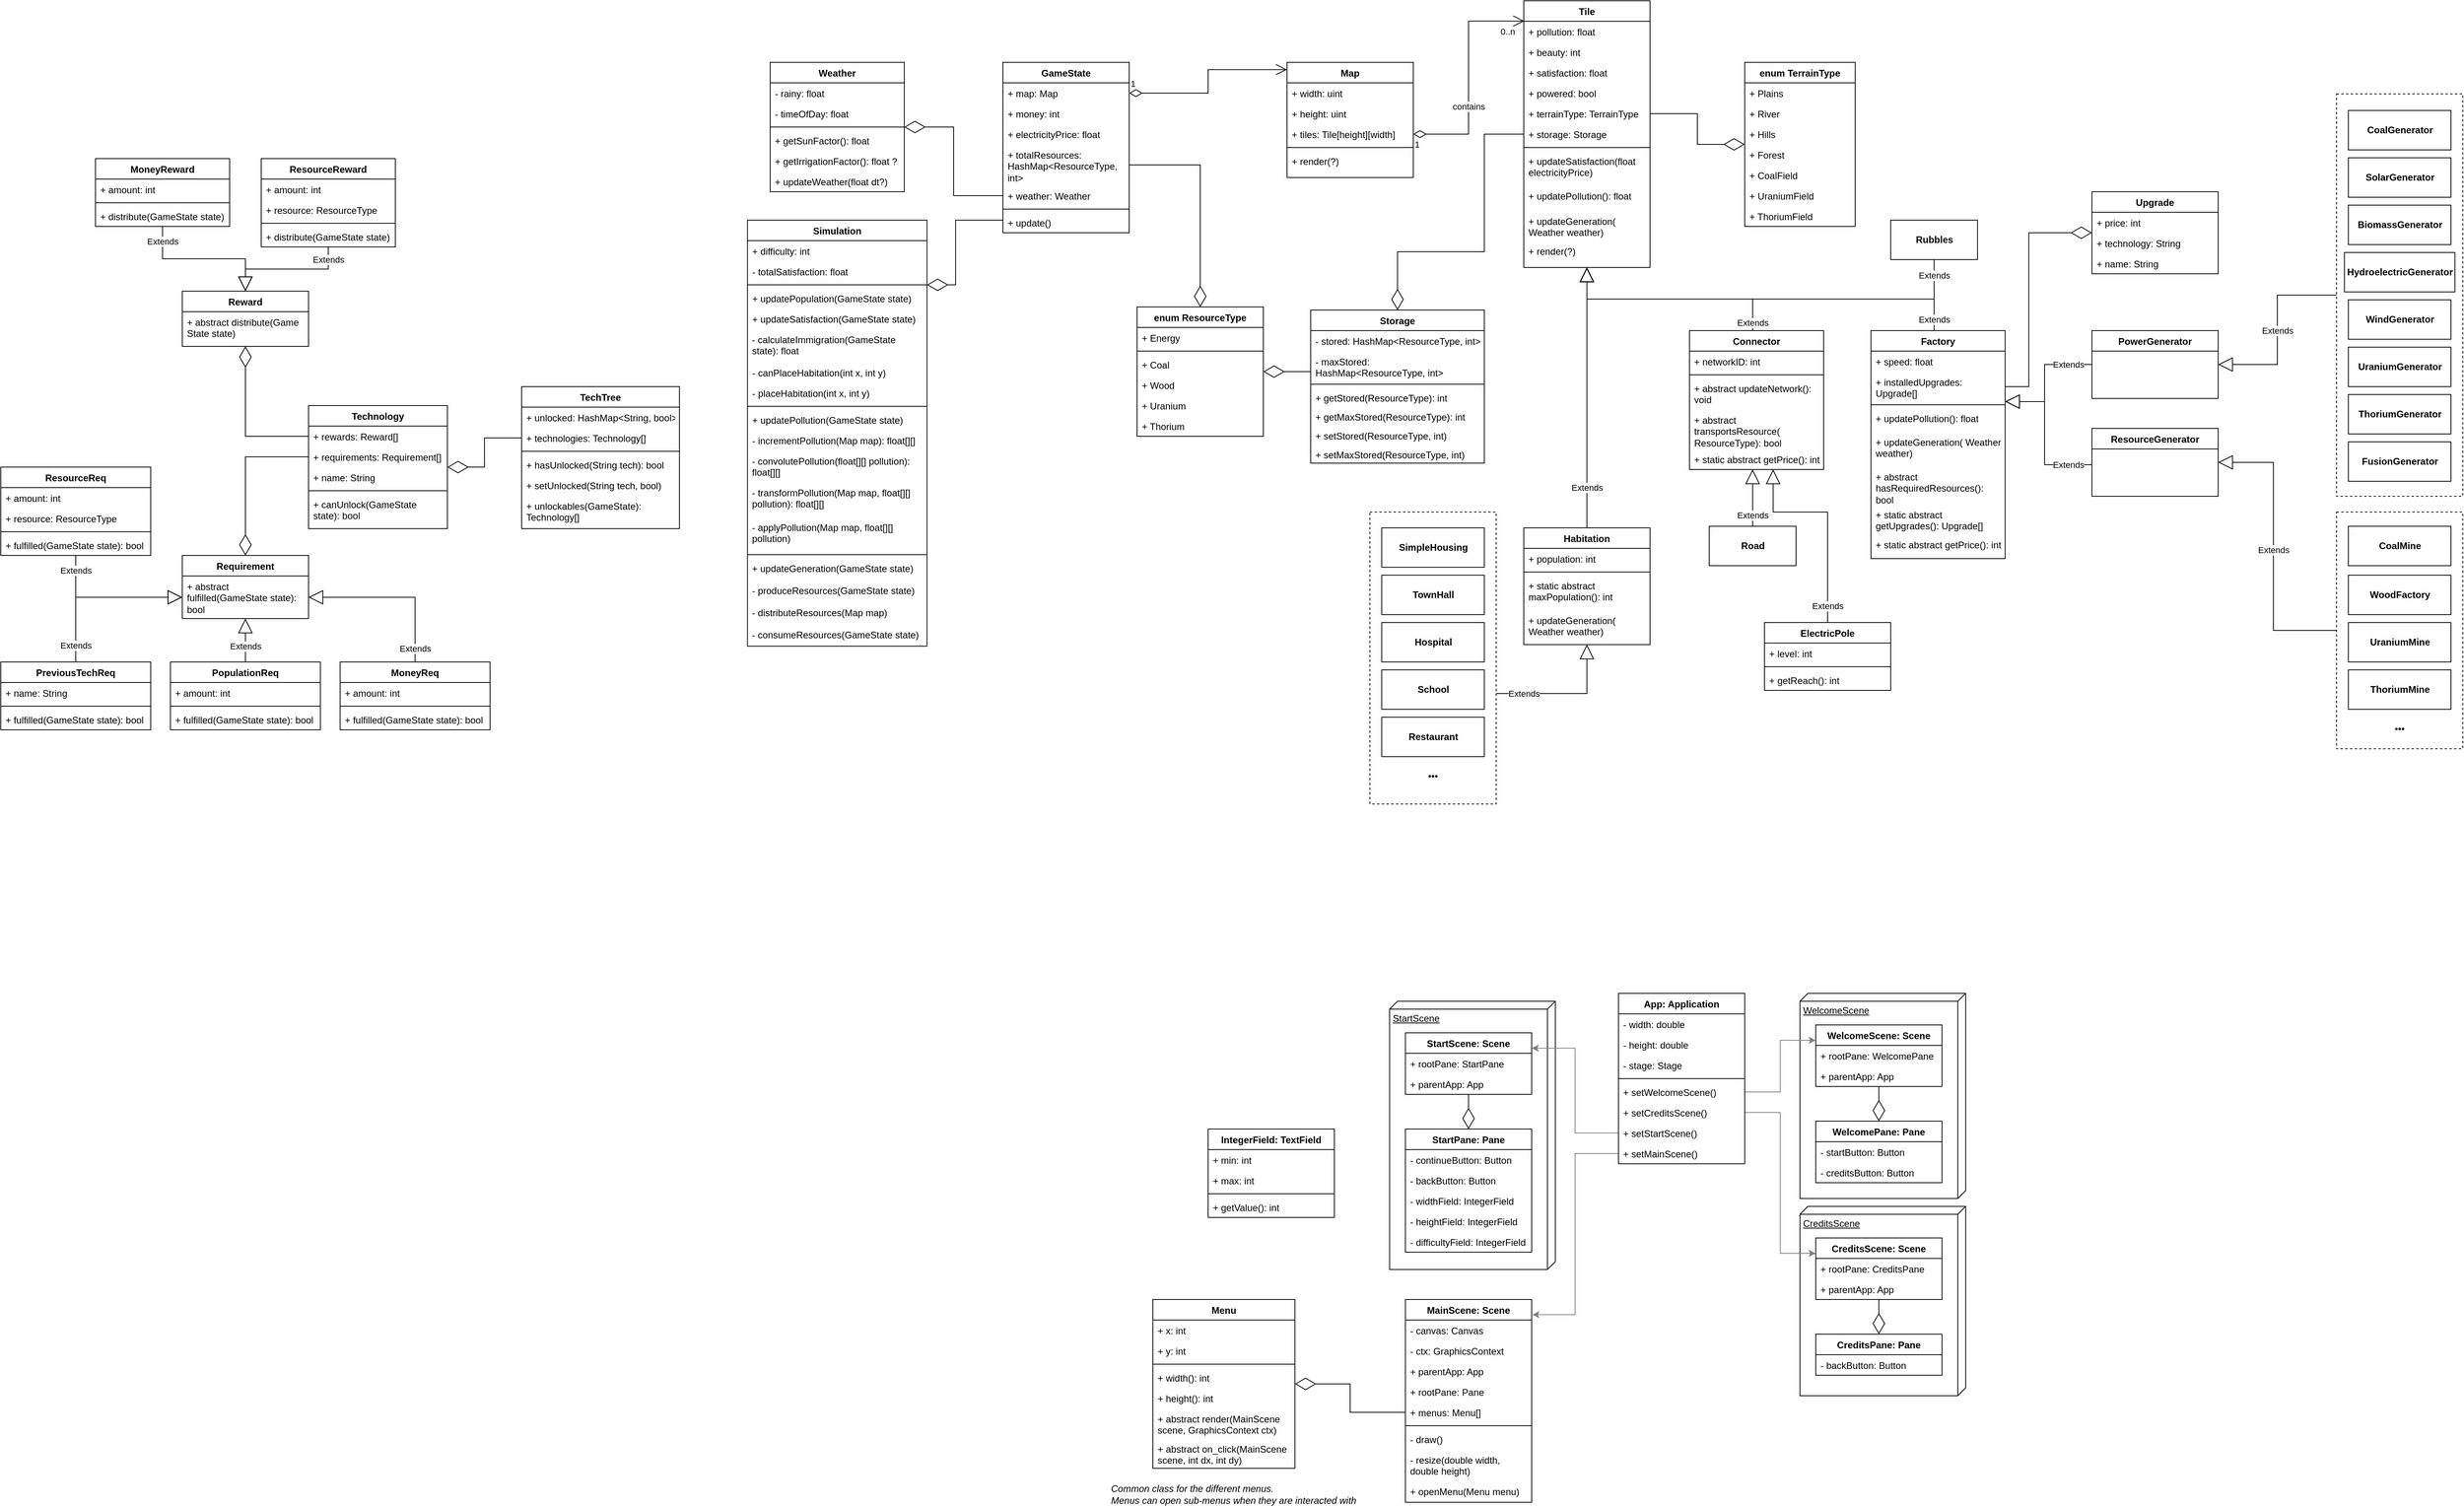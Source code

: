 <mxfile version="13.7.3" type="device"><diagram id="1Tc2qHg6RQ70-UuRrpaF" name="Page-1"><mxGraphModel dx="2513" dy="490" grid="1" gridSize="10" guides="1" tooltips="1" connect="1" arrows="1" fold="1" page="1" pageScale="1" pageWidth="850" pageHeight="1100" math="0" shadow="0"><root><mxCell id="0"/><mxCell id="1" parent="0"/><mxCell id="oca9Sa1yXJcPk0tc5qrT-1" value="Tile" style="swimlane;fontStyle=1;align=center;verticalAlign=top;childLayout=stackLayout;horizontal=1;startSize=26;horizontalStack=0;resizeParent=1;resizeParentMax=0;resizeLast=0;collapsible=1;marginBottom=0;" parent="1" vertex="1"><mxGeometry x="360" y="12" width="160" height="338" as="geometry"/></mxCell><mxCell id="oca9Sa1yXJcPk0tc5qrT-2" value="+ pollution: float" style="text;strokeColor=none;fillColor=none;align=left;verticalAlign=top;spacingLeft=4;spacingRight=4;overflow=hidden;rotatable=0;points=[[0,0.5],[1,0.5]];portConstraint=eastwest;" parent="oca9Sa1yXJcPk0tc5qrT-1" vertex="1"><mxGeometry y="26" width="160" height="26" as="geometry"/></mxCell><mxCell id="oca9Sa1yXJcPk0tc5qrT-5" value="+ beauty: int" style="text;strokeColor=none;fillColor=none;align=left;verticalAlign=top;spacingLeft=4;spacingRight=4;overflow=hidden;rotatable=0;points=[[0,0.5],[1,0.5]];portConstraint=eastwest;" parent="oca9Sa1yXJcPk0tc5qrT-1" vertex="1"><mxGeometry y="52" width="160" height="26" as="geometry"/></mxCell><mxCell id="oca9Sa1yXJcPk0tc5qrT-23" value="+ satisfaction: float" style="text;strokeColor=none;fillColor=none;align=left;verticalAlign=top;spacingLeft=4;spacingRight=4;overflow=hidden;rotatable=0;points=[[0,0.5],[1,0.5]];portConstraint=eastwest;" parent="oca9Sa1yXJcPk0tc5qrT-1" vertex="1"><mxGeometry y="78" width="160" height="26" as="geometry"/></mxCell><mxCell id="wmtaSyujnthyfUhTe89h-1" value="+ powered: bool" style="text;strokeColor=none;fillColor=none;align=left;verticalAlign=top;spacingLeft=4;spacingRight=4;overflow=hidden;rotatable=0;points=[[0,0.5],[1,0.5]];portConstraint=eastwest;" vertex="1" parent="oca9Sa1yXJcPk0tc5qrT-1"><mxGeometry y="104" width="160" height="26" as="geometry"/></mxCell><mxCell id="oca9Sa1yXJcPk0tc5qrT-27" value="+ terrainType: TerrainType" style="text;strokeColor=none;fillColor=none;align=left;verticalAlign=top;spacingLeft=4;spacingRight=4;overflow=hidden;rotatable=0;points=[[0,0.5],[1,0.5]];portConstraint=eastwest;" parent="oca9Sa1yXJcPk0tc5qrT-1" vertex="1"><mxGeometry y="130" width="160" height="26" as="geometry"/></mxCell><mxCell id="ewz8w_JljY_Mc3T5_Evf-39" value="+ storage: Storage" style="text;strokeColor=none;fillColor=none;align=left;verticalAlign=top;spacingLeft=4;spacingRight=4;overflow=hidden;rotatable=0;points=[[0,0.5],[1,0.5]];portConstraint=eastwest;" parent="oca9Sa1yXJcPk0tc5qrT-1" vertex="1"><mxGeometry y="156" width="160" height="26" as="geometry"/></mxCell><mxCell id="oca9Sa1yXJcPk0tc5qrT-3" value="" style="line;strokeWidth=1;fillColor=none;align=left;verticalAlign=middle;spacingTop=-1;spacingLeft=3;spacingRight=3;rotatable=0;labelPosition=right;points=[];portConstraint=eastwest;" parent="oca9Sa1yXJcPk0tc5qrT-1" vertex="1"><mxGeometry y="182" width="160" height="8" as="geometry"/></mxCell><mxCell id="oca9Sa1yXJcPk0tc5qrT-4" value="+ updateSatisfaction(float electricityPrice)" style="text;strokeColor=none;fillColor=none;align=left;verticalAlign=top;spacingLeft=4;spacingRight=4;overflow=hidden;rotatable=0;points=[[0,0.5],[1,0.5]];portConstraint=eastwest;whiteSpace=wrap;" parent="oca9Sa1yXJcPk0tc5qrT-1" vertex="1"><mxGeometry y="190" width="160" height="44" as="geometry"/></mxCell><mxCell id="T_2jq5czEqKKuzjMXgtk-2" value="+ updatePollution(): float" style="text;strokeColor=none;fillColor=none;align=left;verticalAlign=top;spacingLeft=4;spacingRight=4;overflow=hidden;rotatable=0;points=[[0,0.5],[1,0.5]];portConstraint=eastwest;whiteSpace=wrap;" parent="oca9Sa1yXJcPk0tc5qrT-1" vertex="1"><mxGeometry y="234" width="160" height="32" as="geometry"/></mxCell><mxCell id="oca9Sa1yXJcPk0tc5qrT-25" value="+ updateGeneration( Weather weather)" style="text;strokeColor=none;fillColor=none;align=left;verticalAlign=top;spacingLeft=4;spacingRight=4;overflow=hidden;rotatable=0;points=[[0,0.5],[1,0.5]];portConstraint=eastwest;whiteSpace=wrap;" parent="oca9Sa1yXJcPk0tc5qrT-1" vertex="1"><mxGeometry y="266" width="160" height="38" as="geometry"/></mxCell><mxCell id="oca9Sa1yXJcPk0tc5qrT-38" value="+ render(?)" style="text;strokeColor=none;fillColor=none;align=left;verticalAlign=top;spacingLeft=4;spacingRight=4;overflow=hidden;rotatable=0;points=[[0,0.5],[1,0.5]];portConstraint=eastwest;whiteSpace=wrap;" parent="oca9Sa1yXJcPk0tc5qrT-1" vertex="1"><mxGeometry y="304" width="160" height="34" as="geometry"/></mxCell><mxCell id="wmtaSyujnthyfUhTe89h-41" value="ResourceReq" style="swimlane;fontStyle=1;align=center;verticalAlign=top;childLayout=stackLayout;horizontal=1;startSize=26;horizontalStack=0;resizeParent=1;resizeParentMax=0;resizeLast=0;collapsible=1;marginBottom=0;" vertex="1" parent="1"><mxGeometry x="-1570" y="603" width="190" height="112" as="geometry"/></mxCell><mxCell id="wmtaSyujnthyfUhTe89h-42" value="+ amount: int" style="text;strokeColor=none;fillColor=none;align=left;verticalAlign=top;spacingLeft=4;spacingRight=4;overflow=hidden;rotatable=0;points=[[0,0.5],[1,0.5]];portConstraint=eastwest;" vertex="1" parent="wmtaSyujnthyfUhTe89h-41"><mxGeometry y="26" width="190" height="26" as="geometry"/></mxCell><mxCell id="wmtaSyujnthyfUhTe89h-45" value="+ resource: ResourceType" style="text;strokeColor=none;fillColor=none;align=left;verticalAlign=top;spacingLeft=4;spacingRight=4;overflow=hidden;rotatable=0;points=[[0,0.5],[1,0.5]];portConstraint=eastwest;" vertex="1" parent="wmtaSyujnthyfUhTe89h-41"><mxGeometry y="52" width="190" height="26" as="geometry"/></mxCell><mxCell id="wmtaSyujnthyfUhTe89h-43" value="" style="line;strokeWidth=1;fillColor=none;align=left;verticalAlign=middle;spacingTop=-1;spacingLeft=3;spacingRight=3;rotatable=0;labelPosition=right;points=[];portConstraint=eastwest;" vertex="1" parent="wmtaSyujnthyfUhTe89h-41"><mxGeometry y="78" width="190" height="8" as="geometry"/></mxCell><mxCell id="wmtaSyujnthyfUhTe89h-44" value="+ fulfilled(GameState state): bool" style="text;strokeColor=none;fillColor=none;align=left;verticalAlign=top;spacingLeft=4;spacingRight=4;overflow=hidden;rotatable=0;points=[[0,0.5],[1,0.5]];portConstraint=eastwest;" vertex="1" parent="wmtaSyujnthyfUhTe89h-41"><mxGeometry y="86" width="190" height="26" as="geometry"/></mxCell><mxCell id="wmtaSyujnthyfUhTe89h-51" value="Reward" style="swimlane;fontStyle=1;align=center;verticalAlign=top;childLayout=stackLayout;horizontal=1;startSize=26;horizontalStack=0;resizeParent=1;resizeParentMax=0;resizeLast=0;collapsible=1;marginBottom=0;" vertex="1" parent="1"><mxGeometry x="-1340" y="380" width="160" height="70" as="geometry"/></mxCell><mxCell id="wmtaSyujnthyfUhTe89h-52" value="+ abstract distribute(Game State state)" style="text;strokeColor=none;fillColor=none;align=left;verticalAlign=top;spacingLeft=4;spacingRight=4;overflow=hidden;rotatable=0;points=[[0,0.5],[1,0.5]];portConstraint=eastwest;whiteSpace=wrap;" vertex="1" parent="wmtaSyujnthyfUhTe89h-51"><mxGeometry y="26" width="160" height="44" as="geometry"/></mxCell><mxCell id="wmtaSyujnthyfUhTe89h-57" value="ResourceReward" style="swimlane;fontStyle=1;align=center;verticalAlign=top;childLayout=stackLayout;horizontal=1;startSize=26;horizontalStack=0;resizeParent=1;resizeParentMax=0;resizeLast=0;collapsible=1;marginBottom=0;" vertex="1" parent="1"><mxGeometry x="-1240" y="212" width="170" height="112" as="geometry"/></mxCell><mxCell id="wmtaSyujnthyfUhTe89h-58" value="+ amount: int" style="text;strokeColor=none;fillColor=none;align=left;verticalAlign=top;spacingLeft=4;spacingRight=4;overflow=hidden;rotatable=0;points=[[0,0.5],[1,0.5]];portConstraint=eastwest;" vertex="1" parent="wmtaSyujnthyfUhTe89h-57"><mxGeometry y="26" width="170" height="26" as="geometry"/></mxCell><mxCell id="wmtaSyujnthyfUhTe89h-61" value="+ resource: ResourceType" style="text;strokeColor=none;fillColor=none;align=left;verticalAlign=top;spacingLeft=4;spacingRight=4;overflow=hidden;rotatable=0;points=[[0,0.5],[1,0.5]];portConstraint=eastwest;" vertex="1" parent="wmtaSyujnthyfUhTe89h-57"><mxGeometry y="52" width="170" height="26" as="geometry"/></mxCell><mxCell id="wmtaSyujnthyfUhTe89h-59" value="" style="line;strokeWidth=1;fillColor=none;align=left;verticalAlign=middle;spacingTop=-1;spacingLeft=3;spacingRight=3;rotatable=0;labelPosition=right;points=[];portConstraint=eastwest;" vertex="1" parent="wmtaSyujnthyfUhTe89h-57"><mxGeometry y="78" width="170" height="8" as="geometry"/></mxCell><mxCell id="wmtaSyujnthyfUhTe89h-60" value="+ distribute(GameState state)" style="text;strokeColor=none;fillColor=none;align=left;verticalAlign=top;spacingLeft=4;spacingRight=4;overflow=hidden;rotatable=0;points=[[0,0.5],[1,0.5]];portConstraint=eastwest;" vertex="1" parent="wmtaSyujnthyfUhTe89h-57"><mxGeometry y="86" width="170" height="26" as="geometry"/></mxCell><mxCell id="wmtaSyujnthyfUhTe89h-53" value="MoneyReward" style="swimlane;fontStyle=1;align=center;verticalAlign=top;childLayout=stackLayout;horizontal=1;startSize=26;horizontalStack=0;resizeParent=1;resizeParentMax=0;resizeLast=0;collapsible=1;marginBottom=0;" vertex="1" parent="1"><mxGeometry x="-1450" y="212" width="170" height="86" as="geometry"/></mxCell><mxCell id="wmtaSyujnthyfUhTe89h-54" value="+ amount: int" style="text;strokeColor=none;fillColor=none;align=left;verticalAlign=top;spacingLeft=4;spacingRight=4;overflow=hidden;rotatable=0;points=[[0,0.5],[1,0.5]];portConstraint=eastwest;" vertex="1" parent="wmtaSyujnthyfUhTe89h-53"><mxGeometry y="26" width="170" height="26" as="geometry"/></mxCell><mxCell id="wmtaSyujnthyfUhTe89h-55" value="" style="line;strokeWidth=1;fillColor=none;align=left;verticalAlign=middle;spacingTop=-1;spacingLeft=3;spacingRight=3;rotatable=0;labelPosition=right;points=[];portConstraint=eastwest;" vertex="1" parent="wmtaSyujnthyfUhTe89h-53"><mxGeometry y="52" width="170" height="8" as="geometry"/></mxCell><mxCell id="wmtaSyujnthyfUhTe89h-56" value="+ distribute(GameState state)" style="text;strokeColor=none;fillColor=none;align=left;verticalAlign=top;spacingLeft=4;spacingRight=4;overflow=hidden;rotatable=0;points=[[0,0.5],[1,0.5]];portConstraint=eastwest;" vertex="1" parent="wmtaSyujnthyfUhTe89h-53"><mxGeometry y="60" width="170" height="26" as="geometry"/></mxCell><mxCell id="wmtaSyujnthyfUhTe89h-2" value="TechTree" style="swimlane;fontStyle=1;align=center;verticalAlign=top;childLayout=stackLayout;horizontal=1;startSize=26;horizontalStack=0;resizeParent=1;resizeParentMax=0;resizeLast=0;collapsible=1;marginBottom=0;" vertex="1" parent="1"><mxGeometry x="-910" y="501" width="200" height="180" as="geometry"/></mxCell><mxCell id="wmtaSyujnthyfUhTe89h-3" value="+ unlocked: HashMap&lt;String, bool&gt;" style="text;strokeColor=none;fillColor=none;align=left;verticalAlign=top;spacingLeft=4;spacingRight=4;overflow=hidden;rotatable=0;points=[[0,0.5],[1,0.5]];portConstraint=eastwest;" vertex="1" parent="wmtaSyujnthyfUhTe89h-2"><mxGeometry y="26" width="200" height="26" as="geometry"/></mxCell><mxCell id="wmtaSyujnthyfUhTe89h-8" value="+ technologies: Technology[]" style="text;strokeColor=none;fillColor=none;align=left;verticalAlign=top;spacingLeft=4;spacingRight=4;overflow=hidden;rotatable=0;points=[[0,0.5],[1,0.5]];portConstraint=eastwest;" vertex="1" parent="wmtaSyujnthyfUhTe89h-2"><mxGeometry y="52" width="200" height="26" as="geometry"/></mxCell><mxCell id="wmtaSyujnthyfUhTe89h-4" value="" style="line;strokeWidth=1;fillColor=none;align=left;verticalAlign=middle;spacingTop=-1;spacingLeft=3;spacingRight=3;rotatable=0;labelPosition=right;points=[];portConstraint=eastwest;" vertex="1" parent="wmtaSyujnthyfUhTe89h-2"><mxGeometry y="78" width="200" height="8" as="geometry"/></mxCell><mxCell id="wmtaSyujnthyfUhTe89h-5" value="+ hasUnlocked(String tech): bool" style="text;strokeColor=none;fillColor=none;align=left;verticalAlign=top;spacingLeft=4;spacingRight=4;overflow=hidden;rotatable=0;points=[[0,0.5],[1,0.5]];portConstraint=eastwest;" vertex="1" parent="wmtaSyujnthyfUhTe89h-2"><mxGeometry y="86" width="200" height="26" as="geometry"/></mxCell><mxCell id="wmtaSyujnthyfUhTe89h-6" value="+ setUnlocked(String tech, bool)" style="text;strokeColor=none;fillColor=none;align=left;verticalAlign=top;spacingLeft=4;spacingRight=4;overflow=hidden;rotatable=0;points=[[0,0.5],[1,0.5]];portConstraint=eastwest;" vertex="1" parent="wmtaSyujnthyfUhTe89h-2"><mxGeometry y="112" width="200" height="26" as="geometry"/></mxCell><mxCell id="wmtaSyujnthyfUhTe89h-20" value="+ unlockables(GameState): Technology[]" style="text;strokeColor=none;fillColor=none;align=left;verticalAlign=top;spacingLeft=4;spacingRight=4;overflow=hidden;rotatable=0;points=[[0,0.5],[1,0.5]];portConstraint=eastwest;whiteSpace=wrap;" vertex="1" parent="wmtaSyujnthyfUhTe89h-2"><mxGeometry y="138" width="200" height="42" as="geometry"/></mxCell><mxCell id="ImNPX3SYI-u5hD6JPRb6-72" value="ResourceGenerator" style="swimlane;fontStyle=1;align=center;verticalAlign=top;childLayout=stackLayout;horizontal=1;startSize=26;horizontalStack=0;resizeParent=1;resizeParentMax=0;resizeLast=0;collapsible=1;marginBottom=0;glass=0;fillColor=#FFFFFF;" parent="1" vertex="1"><mxGeometry x="1080" y="554" width="160" height="86" as="geometry"/></mxCell><mxCell id="wmtaSyujnthyfUhTe89h-68" value="Upgrade" style="swimlane;fontStyle=1;align=center;verticalAlign=top;childLayout=stackLayout;horizontal=1;startSize=26;horizontalStack=0;resizeParent=1;resizeParentMax=0;resizeLast=0;collapsible=1;marginBottom=0;" vertex="1" parent="1"><mxGeometry x="1080" y="254" width="160" height="104" as="geometry"/></mxCell><mxCell id="wmtaSyujnthyfUhTe89h-69" value="+ price: int" style="text;strokeColor=none;fillColor=none;align=left;verticalAlign=top;spacingLeft=4;spacingRight=4;overflow=hidden;rotatable=0;points=[[0,0.5],[1,0.5]];portConstraint=eastwest;" vertex="1" parent="wmtaSyujnthyfUhTe89h-68"><mxGeometry y="26" width="160" height="26" as="geometry"/></mxCell><mxCell id="wmtaSyujnthyfUhTe89h-74" value="+ technology: String" style="text;strokeColor=none;fillColor=none;align=left;verticalAlign=top;spacingLeft=4;spacingRight=4;overflow=hidden;rotatable=0;points=[[0,0.5],[1,0.5]];portConstraint=eastwest;" vertex="1" parent="wmtaSyujnthyfUhTe89h-68"><mxGeometry y="52" width="160" height="26" as="geometry"/></mxCell><mxCell id="wmtaSyujnthyfUhTe89h-75" value="+ name: String" style="text;strokeColor=none;fillColor=none;align=left;verticalAlign=top;spacingLeft=4;spacingRight=4;overflow=hidden;rotatable=0;points=[[0,0.5],[1,0.5]];portConstraint=eastwest;" vertex="1" parent="wmtaSyujnthyfUhTe89h-68"><mxGeometry y="78" width="160" height="26" as="geometry"/></mxCell><mxCell id="2Fq6i3LF0tmvq_BsxNH--16" value="WelcomeScene" style="verticalAlign=top;align=left;spacingTop=8;spacingLeft=2;spacingRight=12;shape=cube;size=10;direction=south;fontStyle=4;html=1;" parent="1" vertex="1"><mxGeometry x="710" y="1270" width="210" height="260" as="geometry"/></mxCell><mxCell id="ImNPX3SYI-u5hD6JPRb6-58" value="" style="rounded=0;whiteSpace=wrap;html=1;fillColor=none;dashed=1;glass=0;" parent="1" vertex="1"><mxGeometry x="165" y="660" width="160" height="370" as="geometry"/></mxCell><mxCell id="oca9Sa1yXJcPk0tc5qrT-7" value="Map" style="swimlane;fontStyle=1;align=center;verticalAlign=top;childLayout=stackLayout;horizontal=1;startSize=26;horizontalStack=0;resizeParent=1;resizeParentMax=0;resizeLast=0;collapsible=1;marginBottom=0;" parent="1" vertex="1"><mxGeometry x="60" y="90" width="160" height="146" as="geometry"/></mxCell><mxCell id="oca9Sa1yXJcPk0tc5qrT-8" value="+ width: uint" style="text;strokeColor=none;fillColor=none;align=left;verticalAlign=top;spacingLeft=4;spacingRight=4;overflow=hidden;rotatable=0;points=[[0,0.5],[1,0.5]];portConstraint=eastwest;" parent="oca9Sa1yXJcPk0tc5qrT-7" vertex="1"><mxGeometry y="26" width="160" height="26" as="geometry"/></mxCell><mxCell id="oca9Sa1yXJcPk0tc5qrT-11" value="+ height: uint" style="text;strokeColor=none;fillColor=none;align=left;verticalAlign=top;spacingLeft=4;spacingRight=4;overflow=hidden;rotatable=0;points=[[0,0.5],[1,0.5]];portConstraint=eastwest;" parent="oca9Sa1yXJcPk0tc5qrT-7" vertex="1"><mxGeometry y="52" width="160" height="26" as="geometry"/></mxCell><mxCell id="oca9Sa1yXJcPk0tc5qrT-12" value="+ tiles: Tile[height][width]" style="text;strokeColor=none;fillColor=none;align=left;verticalAlign=top;spacingLeft=4;spacingRight=4;overflow=hidden;rotatable=0;points=[[0,0.5],[1,0.5]];portConstraint=eastwest;" parent="oca9Sa1yXJcPk0tc5qrT-7" vertex="1"><mxGeometry y="78" width="160" height="26" as="geometry"/></mxCell><mxCell id="oca9Sa1yXJcPk0tc5qrT-9" value="" style="line;strokeWidth=1;fillColor=none;align=left;verticalAlign=middle;spacingTop=-1;spacingLeft=3;spacingRight=3;rotatable=0;labelPosition=right;points=[];portConstraint=eastwest;" parent="oca9Sa1yXJcPk0tc5qrT-7" vertex="1"><mxGeometry y="104" width="160" height="8" as="geometry"/></mxCell><mxCell id="sB-Ijaji83JrXFCjCvON-19" value="+ render(?)" style="text;strokeColor=none;fillColor=none;align=left;verticalAlign=top;spacingLeft=4;spacingRight=4;overflow=hidden;rotatable=0;points=[[0,0.5],[1,0.5]];portConstraint=eastwest;whiteSpace=wrap;" parent="oca9Sa1yXJcPk0tc5qrT-7" vertex="1"><mxGeometry y="112" width="160" height="34" as="geometry"/></mxCell><mxCell id="oca9Sa1yXJcPk0tc5qrT-16" value="contains" style="endArrow=open;html=1;endSize=12;startArrow=diamondThin;startSize=14;startFill=0;edgeStyle=orthogonalEdgeStyle;rounded=0;exitX=1;exitY=0.5;exitDx=0;exitDy=0;entryX=0.004;entryY=0.076;entryDx=0;entryDy=0;entryPerimeter=0;" parent="1" source="oca9Sa1yXJcPk0tc5qrT-12" target="oca9Sa1yXJcPk0tc5qrT-1" edge="1"><mxGeometry x="-0.256" relative="1" as="geometry"><mxPoint x="90" y="270" as="sourcePoint"/><mxPoint x="250" y="270" as="targetPoint"/><mxPoint as="offset"/></mxGeometry></mxCell><mxCell id="oca9Sa1yXJcPk0tc5qrT-17" value="1" style="edgeLabel;resizable=0;html=1;align=left;verticalAlign=top;" parent="oca9Sa1yXJcPk0tc5qrT-16" connectable="0" vertex="1"><mxGeometry x="-1" relative="1" as="geometry"/></mxCell><mxCell id="oca9Sa1yXJcPk0tc5qrT-18" value="0..n" style="edgeLabel;resizable=0;html=1;align=right;verticalAlign=top;" parent="oca9Sa1yXJcPk0tc5qrT-16" connectable="0" vertex="1"><mxGeometry x="1" relative="1" as="geometry"><mxPoint x="-11" as="offset"/></mxGeometry></mxCell><mxCell id="oca9Sa1yXJcPk0tc5qrT-19" value="Habitation" style="swimlane;fontStyle=1;align=center;verticalAlign=top;childLayout=stackLayout;horizontal=1;startSize=26;horizontalStack=0;resizeParent=1;resizeParentMax=0;resizeLast=0;collapsible=1;marginBottom=0;" parent="1" vertex="1"><mxGeometry x="360" y="680" width="160" height="148" as="geometry"/></mxCell><mxCell id="oca9Sa1yXJcPk0tc5qrT-20" value="+ population: int" style="text;strokeColor=none;fillColor=none;align=left;verticalAlign=top;spacingLeft=4;spacingRight=4;overflow=hidden;rotatable=0;points=[[0,0.5],[1,0.5]];portConstraint=eastwest;" parent="oca9Sa1yXJcPk0tc5qrT-19" vertex="1"><mxGeometry y="26" width="160" height="26" as="geometry"/></mxCell><mxCell id="oca9Sa1yXJcPk0tc5qrT-21" value="" style="line;strokeWidth=1;fillColor=none;align=left;verticalAlign=middle;spacingTop=-1;spacingLeft=3;spacingRight=3;rotatable=0;labelPosition=right;points=[];portConstraint=eastwest;" parent="oca9Sa1yXJcPk0tc5qrT-19" vertex="1"><mxGeometry y="52" width="160" height="8" as="geometry"/></mxCell><mxCell id="ewz8w_JljY_Mc3T5_Evf-2" value="+ static abstract maxPopulation(): int" style="text;strokeColor=none;fillColor=none;align=left;verticalAlign=top;spacingLeft=4;spacingRight=4;overflow=hidden;rotatable=0;points=[[0,0.5],[1,0.5]];portConstraint=eastwest;whiteSpace=wrap;" parent="oca9Sa1yXJcPk0tc5qrT-19" vertex="1"><mxGeometry y="60" width="160" height="44" as="geometry"/></mxCell><mxCell id="sB-Ijaji83JrXFCjCvON-15" value="+ updateGeneration( Weather weather)" style="text;strokeColor=none;fillColor=none;align=left;verticalAlign=top;spacingLeft=4;spacingRight=4;overflow=hidden;rotatable=0;points=[[0,0.5],[1,0.5]];portConstraint=eastwest;whiteSpace=wrap;" parent="oca9Sa1yXJcPk0tc5qrT-19" vertex="1"><mxGeometry y="104" width="160" height="44" as="geometry"/></mxCell><mxCell id="oca9Sa1yXJcPk0tc5qrT-26" value="Extends" style="endArrow=block;endSize=16;endFill=0;html=1;rounded=0;edgeStyle=orthogonalEdgeStyle;exitX=0.5;exitY=0;exitDx=0;exitDy=0;" parent="1" source="oca9Sa1yXJcPk0tc5qrT-19" target="oca9Sa1yXJcPk0tc5qrT-1" edge="1"><mxGeometry x="-0.688" width="160" relative="1" as="geometry"><mxPoint x="610" y="140" as="sourcePoint"/><mxPoint x="460" y="290" as="targetPoint"/><mxPoint as="offset"/></mxGeometry></mxCell><mxCell id="oca9Sa1yXJcPk0tc5qrT-29" value="" style="endArrow=diamondThin;endFill=0;endSize=24;html=1;rounded=0;edgeStyle=orthogonalEdgeStyle;exitX=1;exitY=0.5;exitDx=0;exitDy=0;" parent="1" source="oca9Sa1yXJcPk0tc5qrT-27" target="oca9Sa1yXJcPk0tc5qrT-30" edge="1"><mxGeometry width="160" relative="1" as="geometry"><mxPoint x="570" y="200" as="sourcePoint"/><mxPoint x="625" y="90" as="targetPoint"/></mxGeometry></mxCell><mxCell id="oca9Sa1yXJcPk0tc5qrT-30" value="enum TerrainType" style="swimlane;fontStyle=1;childLayout=stackLayout;horizontal=1;startSize=26;fillColor=none;horizontalStack=0;resizeParent=1;resizeParentMax=0;resizeLast=0;collapsible=1;marginBottom=0;" parent="1" vertex="1"><mxGeometry x="640" y="90" width="140" height="208" as="geometry"/></mxCell><mxCell id="oca9Sa1yXJcPk0tc5qrT-31" value="+ Plains" style="text;strokeColor=none;fillColor=none;align=left;verticalAlign=top;spacingLeft=4;spacingRight=4;overflow=hidden;rotatable=0;points=[[0,0.5],[1,0.5]];portConstraint=eastwest;" parent="oca9Sa1yXJcPk0tc5qrT-30" vertex="1"><mxGeometry y="26" width="140" height="26" as="geometry"/></mxCell><mxCell id="oca9Sa1yXJcPk0tc5qrT-32" value="+ River" style="text;strokeColor=none;fillColor=none;align=left;verticalAlign=top;spacingLeft=4;spacingRight=4;overflow=hidden;rotatable=0;points=[[0,0.5],[1,0.5]];portConstraint=eastwest;" parent="oca9Sa1yXJcPk0tc5qrT-30" vertex="1"><mxGeometry y="52" width="140" height="26" as="geometry"/></mxCell><mxCell id="oca9Sa1yXJcPk0tc5qrT-33" value="+ Hills" style="text;strokeColor=none;fillColor=none;align=left;verticalAlign=top;spacingLeft=4;spacingRight=4;overflow=hidden;rotatable=0;points=[[0,0.5],[1,0.5]];portConstraint=eastwest;" parent="oca9Sa1yXJcPk0tc5qrT-30" vertex="1"><mxGeometry y="78" width="140" height="26" as="geometry"/></mxCell><mxCell id="ewz8w_JljY_Mc3T5_Evf-47" value="+ Forest" style="text;strokeColor=none;fillColor=none;align=left;verticalAlign=top;spacingLeft=4;spacingRight=4;overflow=hidden;rotatable=0;points=[[0,0.5],[1,0.5]];portConstraint=eastwest;" parent="oca9Sa1yXJcPk0tc5qrT-30" vertex="1"><mxGeometry y="104" width="140" height="26" as="geometry"/></mxCell><mxCell id="oca9Sa1yXJcPk0tc5qrT-34" value="+ CoalField" style="text;strokeColor=none;fillColor=none;align=left;verticalAlign=top;spacingLeft=4;spacingRight=4;overflow=hidden;rotatable=0;points=[[0,0.5],[1,0.5]];portConstraint=eastwest;" parent="oca9Sa1yXJcPk0tc5qrT-30" vertex="1"><mxGeometry y="130" width="140" height="26" as="geometry"/></mxCell><mxCell id="ewz8w_JljY_Mc3T5_Evf-45" value="+ UraniumField" style="text;strokeColor=none;fillColor=none;align=left;verticalAlign=top;spacingLeft=4;spacingRight=4;overflow=hidden;rotatable=0;points=[[0,0.5],[1,0.5]];portConstraint=eastwest;" parent="oca9Sa1yXJcPk0tc5qrT-30" vertex="1"><mxGeometry y="156" width="140" height="26" as="geometry"/></mxCell><mxCell id="ewz8w_JljY_Mc3T5_Evf-46" value="+ ThoriumField" style="text;strokeColor=none;fillColor=none;align=left;verticalAlign=top;spacingLeft=4;spacingRight=4;overflow=hidden;rotatable=0;points=[[0,0.5],[1,0.5]];portConstraint=eastwest;" parent="oca9Sa1yXJcPk0tc5qrT-30" vertex="1"><mxGeometry y="182" width="140" height="26" as="geometry"/></mxCell><mxCell id="ewz8w_JljY_Mc3T5_Evf-3" value="GameState" style="swimlane;fontStyle=1;align=center;verticalAlign=top;childLayout=stackLayout;horizontal=1;startSize=26;horizontalStack=0;resizeParent=1;resizeParentMax=0;resizeLast=0;collapsible=1;marginBottom=0;" parent="1" vertex="1"><mxGeometry x="-300" y="90" width="160" height="216" as="geometry"/></mxCell><mxCell id="ewz8w_JljY_Mc3T5_Evf-4" value="+ map: Map" style="text;strokeColor=none;fillColor=none;align=left;verticalAlign=top;spacingLeft=4;spacingRight=4;overflow=hidden;rotatable=0;points=[[0,0.5],[1,0.5]];portConstraint=eastwest;" parent="ewz8w_JljY_Mc3T5_Evf-3" vertex="1"><mxGeometry y="26" width="160" height="26" as="geometry"/></mxCell><mxCell id="ewz8w_JljY_Mc3T5_Evf-7" value="+ money: int" style="text;strokeColor=none;fillColor=none;align=left;verticalAlign=top;spacingLeft=4;spacingRight=4;overflow=hidden;rotatable=0;points=[[0,0.5],[1,0.5]];portConstraint=eastwest;" parent="ewz8w_JljY_Mc3T5_Evf-3" vertex="1"><mxGeometry y="52" width="160" height="26" as="geometry"/></mxCell><mxCell id="sB-Ijaji83JrXFCjCvON-18" value="+ electricityPrice: float" style="text;strokeColor=none;fillColor=none;align=left;verticalAlign=top;spacingLeft=4;spacingRight=4;overflow=hidden;rotatable=0;points=[[0,0.5],[1,0.5]];portConstraint=eastwest;" parent="ewz8w_JljY_Mc3T5_Evf-3" vertex="1"><mxGeometry y="78" width="160" height="26" as="geometry"/></mxCell><mxCell id="ewz8w_JljY_Mc3T5_Evf-8" value="+ totalResources: HashMap&lt;ResourceType, int&gt;" style="text;strokeColor=none;fillColor=none;align=left;verticalAlign=top;spacingLeft=4;spacingRight=4;overflow=hidden;rotatable=0;points=[[0,0.5],[1,0.5]];portConstraint=eastwest;whiteSpace=wrap;" parent="ewz8w_JljY_Mc3T5_Evf-3" vertex="1"><mxGeometry y="104" width="160" height="52" as="geometry"/></mxCell><mxCell id="ImNPX3SYI-u5hD6JPRb6-31" value="+ weather: Weather" style="text;strokeColor=none;fillColor=none;align=left;verticalAlign=top;spacingLeft=4;spacingRight=4;overflow=hidden;rotatable=0;points=[[0,0.5],[1,0.5]];portConstraint=eastwest;" parent="ewz8w_JljY_Mc3T5_Evf-3" vertex="1"><mxGeometry y="156" width="160" height="26" as="geometry"/></mxCell><mxCell id="ewz8w_JljY_Mc3T5_Evf-5" value="" style="line;strokeWidth=1;fillColor=none;align=left;verticalAlign=middle;spacingTop=-1;spacingLeft=3;spacingRight=3;rotatable=0;labelPosition=right;points=[];portConstraint=eastwest;" parent="ewz8w_JljY_Mc3T5_Evf-3" vertex="1"><mxGeometry y="182" width="160" height="8" as="geometry"/></mxCell><mxCell id="ewz8w_JljY_Mc3T5_Evf-6" value="+ update()" style="text;strokeColor=none;fillColor=none;align=left;verticalAlign=top;spacingLeft=4;spacingRight=4;overflow=hidden;rotatable=0;points=[[0,0.5],[1,0.5]];portConstraint=eastwest;" parent="ewz8w_JljY_Mc3T5_Evf-3" vertex="1"><mxGeometry y="190" width="160" height="26" as="geometry"/></mxCell><mxCell id="ewz8w_JljY_Mc3T5_Evf-15" value="1" style="endArrow=open;html=1;endSize=12;startArrow=diamondThin;startSize=14;startFill=0;edgeStyle=orthogonalEdgeStyle;align=left;verticalAlign=bottom;rounded=0;exitX=1;exitY=0.5;exitDx=0;exitDy=0;entryX=0;entryY=0.063;entryDx=0;entryDy=0;entryPerimeter=0;" parent="1" source="ewz8w_JljY_Mc3T5_Evf-4" target="oca9Sa1yXJcPk0tc5qrT-7" edge="1"><mxGeometry x="-1" y="3" relative="1" as="geometry"><mxPoint x="-150" y="370" as="sourcePoint"/><mxPoint x="10" y="370" as="targetPoint"/></mxGeometry></mxCell><mxCell id="ewz8w_JljY_Mc3T5_Evf-16" value="enum ResourceType" style="swimlane;fontStyle=1;align=center;verticalAlign=top;childLayout=stackLayout;horizontal=1;startSize=26;horizontalStack=0;resizeParent=1;resizeParentMax=0;resizeLast=0;collapsible=1;marginBottom=0;" parent="1" vertex="1"><mxGeometry x="-130" y="400" width="160" height="164" as="geometry"/></mxCell><mxCell id="sB-Ijaji83JrXFCjCvON-26" value="+ Energy" style="text;strokeColor=none;fillColor=none;align=left;verticalAlign=top;spacingLeft=4;spacingRight=4;overflow=hidden;rotatable=0;points=[[0,0.5],[1,0.5]];portConstraint=eastwest;" parent="ewz8w_JljY_Mc3T5_Evf-16" vertex="1"><mxGeometry y="26" width="160" height="26" as="geometry"/></mxCell><mxCell id="sB-Ijaji83JrXFCjCvON-27" value="" style="line;strokeWidth=1;fillColor=none;align=left;verticalAlign=middle;spacingTop=-1;spacingLeft=3;spacingRight=3;rotatable=0;labelPosition=right;points=[];portConstraint=eastwest;" parent="ewz8w_JljY_Mc3T5_Evf-16" vertex="1"><mxGeometry y="52" width="160" height="8" as="geometry"/></mxCell><mxCell id="ewz8w_JljY_Mc3T5_Evf-22" value="+ Coal" style="text;strokeColor=none;fillColor=none;align=left;verticalAlign=top;spacingLeft=4;spacingRight=4;overflow=hidden;rotatable=0;points=[[0,0.5],[1,0.5]];portConstraint=eastwest;" parent="ewz8w_JljY_Mc3T5_Evf-16" vertex="1"><mxGeometry y="60" width="160" height="26" as="geometry"/></mxCell><mxCell id="ewz8w_JljY_Mc3T5_Evf-21" value="+ Wood" style="text;strokeColor=none;fillColor=none;align=left;verticalAlign=top;spacingLeft=4;spacingRight=4;overflow=hidden;rotatable=0;points=[[0,0.5],[1,0.5]];portConstraint=eastwest;" parent="ewz8w_JljY_Mc3T5_Evf-16" vertex="1"><mxGeometry y="86" width="160" height="26" as="geometry"/></mxCell><mxCell id="ewz8w_JljY_Mc3T5_Evf-20" value="+ Uranium" style="text;strokeColor=none;fillColor=none;align=left;verticalAlign=top;spacingLeft=4;spacingRight=4;overflow=hidden;rotatable=0;points=[[0,0.5],[1,0.5]];portConstraint=eastwest;" parent="ewz8w_JljY_Mc3T5_Evf-16" vertex="1"><mxGeometry y="112" width="160" height="26" as="geometry"/></mxCell><mxCell id="ewz8w_JljY_Mc3T5_Evf-17" value="+ Thorium" style="text;strokeColor=none;fillColor=none;align=left;verticalAlign=top;spacingLeft=4;spacingRight=4;overflow=hidden;rotatable=0;points=[[0,0.5],[1,0.5]];portConstraint=eastwest;" parent="ewz8w_JljY_Mc3T5_Evf-16" vertex="1"><mxGeometry y="138" width="160" height="26" as="geometry"/></mxCell><mxCell id="ewz8w_JljY_Mc3T5_Evf-26" value="" style="endArrow=diamondThin;endFill=0;endSize=24;html=1;rounded=0;edgeStyle=orthogonalEdgeStyle;exitX=1;exitY=0.5;exitDx=0;exitDy=0;entryX=0.5;entryY=0;entryDx=0;entryDy=0;" parent="1" source="ewz8w_JljY_Mc3T5_Evf-8" target="ewz8w_JljY_Mc3T5_Evf-16" edge="1"><mxGeometry width="160" relative="1" as="geometry"><mxPoint x="-100" y="359.3" as="sourcePoint"/><mxPoint x="17.76" y="254.0" as="targetPoint"/></mxGeometry></mxCell><mxCell id="ewz8w_JljY_Mc3T5_Evf-31" value="Storage" style="swimlane;fontStyle=1;align=center;verticalAlign=top;childLayout=stackLayout;horizontal=1;startSize=26;horizontalStack=0;resizeParent=1;resizeParentMax=0;resizeLast=0;collapsible=1;marginBottom=0;" parent="1" vertex="1"><mxGeometry x="90" y="404" width="220" height="194" as="geometry"/></mxCell><mxCell id="ewz8w_JljY_Mc3T5_Evf-43" value="- stored: HashMap&lt;ResourceType, int&gt;" style="text;strokeColor=none;fillColor=none;align=left;verticalAlign=top;spacingLeft=4;spacingRight=4;overflow=hidden;rotatable=0;points=[[0,0.5],[1,0.5]];portConstraint=eastwest;" parent="ewz8w_JljY_Mc3T5_Evf-31" vertex="1"><mxGeometry y="26" width="220" height="26" as="geometry"/></mxCell><mxCell id="ewz8w_JljY_Mc3T5_Evf-44" value="- maxStored: HashMap&lt;ResourceType, int&gt;" style="text;strokeColor=none;fillColor=none;align=left;verticalAlign=top;spacingLeft=4;spacingRight=4;overflow=hidden;rotatable=0;points=[[0,0.5],[1,0.5]];portConstraint=eastwest;whiteSpace=wrap;" parent="ewz8w_JljY_Mc3T5_Evf-31" vertex="1"><mxGeometry y="52" width="220" height="38" as="geometry"/></mxCell><mxCell id="ewz8w_JljY_Mc3T5_Evf-42" value="" style="line;strokeWidth=1;fillColor=none;align=left;verticalAlign=middle;spacingTop=-1;spacingLeft=3;spacingRight=3;rotatable=0;labelPosition=right;points=[];portConstraint=eastwest;" parent="ewz8w_JljY_Mc3T5_Evf-31" vertex="1"><mxGeometry y="90" width="220" height="8" as="geometry"/></mxCell><mxCell id="ewz8w_JljY_Mc3T5_Evf-34" value="+ getStored(ResourceType): int" style="text;strokeColor=none;fillColor=none;align=left;verticalAlign=top;spacingLeft=4;spacingRight=4;overflow=hidden;rotatable=0;points=[[0,0.5],[1,0.5]];portConstraint=eastwest;whiteSpace=wrap;" parent="ewz8w_JljY_Mc3T5_Evf-31" vertex="1"><mxGeometry y="98" width="220" height="24" as="geometry"/></mxCell><mxCell id="ewz8w_JljY_Mc3T5_Evf-32" value="+ getMaxStored(ResourceType): int" style="text;strokeColor=none;fillColor=none;align=left;verticalAlign=top;spacingLeft=4;spacingRight=4;overflow=hidden;rotatable=0;points=[[0,0.5],[1,0.5]];portConstraint=eastwest;whiteSpace=wrap;" parent="ewz8w_JljY_Mc3T5_Evf-31" vertex="1"><mxGeometry y="122" width="220" height="24" as="geometry"/></mxCell><mxCell id="ewz8w_JljY_Mc3T5_Evf-36" value="+ setStored(ResourceType, int)" style="text;strokeColor=none;fillColor=none;align=left;verticalAlign=top;spacingLeft=4;spacingRight=4;overflow=hidden;rotatable=0;points=[[0,0.5],[1,0.5]];portConstraint=eastwest;whiteSpace=wrap;" parent="ewz8w_JljY_Mc3T5_Evf-31" vertex="1"><mxGeometry y="146" width="220" height="24" as="geometry"/></mxCell><mxCell id="ewz8w_JljY_Mc3T5_Evf-38" value="+ setMaxStored(ResourceType, int)" style="text;strokeColor=none;fillColor=none;align=left;verticalAlign=top;spacingLeft=4;spacingRight=4;overflow=hidden;rotatable=0;points=[[0,0.5],[1,0.5]];portConstraint=eastwest;whiteSpace=wrap;" parent="ewz8w_JljY_Mc3T5_Evf-31" vertex="1"><mxGeometry y="170" width="220" height="24" as="geometry"/></mxCell><mxCell id="ewz8w_JljY_Mc3T5_Evf-37" value="" style="endArrow=diamondThin;endFill=0;endSize=24;html=1;rounded=0;edgeStyle=orthogonalEdgeStyle;" parent="1" source="ewz8w_JljY_Mc3T5_Evf-44" target="ewz8w_JljY_Mc3T5_Evf-16" edge="1"><mxGeometry width="160" relative="1" as="geometry"><mxPoint x="-130" y="204" as="sourcePoint"/><mxPoint x="-40" y="410" as="targetPoint"/><Array as="points"><mxPoint x="80" y="482"/><mxPoint x="80" y="482"/></Array></mxGeometry></mxCell><mxCell id="ewz8w_JljY_Mc3T5_Evf-40" value="" style="endArrow=diamondThin;endFill=0;endSize=24;html=1;rounded=0;edgeStyle=orthogonalEdgeStyle;exitX=0;exitY=0.5;exitDx=0;exitDy=0;entryX=0.5;entryY=0;entryDx=0;entryDy=0;" parent="1" source="ewz8w_JljY_Mc3T5_Evf-39" target="ewz8w_JljY_Mc3T5_Evf-31" edge="1"><mxGeometry width="160" relative="1" as="geometry"><mxPoint x="530" y="217" as="sourcePoint"/><mxPoint x="280" y="380" as="targetPoint"/><Array as="points"><mxPoint x="310" y="181"/><mxPoint x="310" y="330"/><mxPoint x="200" y="330"/></Array></mxGeometry></mxCell><mxCell id="ewz8w_JljY_Mc3T5_Evf-48" value="Connector" style="swimlane;fontStyle=1;align=center;verticalAlign=top;childLayout=stackLayout;horizontal=1;startSize=26;horizontalStack=0;resizeParent=1;resizeParentMax=0;resizeLast=0;collapsible=1;marginBottom=0;" parent="1" vertex="1"><mxGeometry x="570" y="430" width="170" height="176" as="geometry"/></mxCell><mxCell id="ewz8w_JljY_Mc3T5_Evf-52" value="+ networkID: int" style="text;strokeColor=none;fillColor=none;align=left;verticalAlign=top;spacingLeft=4;spacingRight=4;overflow=hidden;rotatable=0;points=[[0,0.5],[1,0.5]];portConstraint=eastwest;" parent="ewz8w_JljY_Mc3T5_Evf-48" vertex="1"><mxGeometry y="26" width="170" height="26" as="geometry"/></mxCell><mxCell id="ewz8w_JljY_Mc3T5_Evf-54" value="" style="line;strokeWidth=1;fillColor=none;align=left;verticalAlign=middle;spacingTop=-1;spacingLeft=3;spacingRight=3;rotatable=0;labelPosition=right;points=[];portConstraint=eastwest;" parent="ewz8w_JljY_Mc3T5_Evf-48" vertex="1"><mxGeometry y="52" width="170" height="8" as="geometry"/></mxCell><mxCell id="ewz8w_JljY_Mc3T5_Evf-55" value="+ abstract updateNetwork(): void" style="text;strokeColor=none;fillColor=none;align=left;verticalAlign=top;spacingLeft=4;spacingRight=4;overflow=hidden;rotatable=0;points=[[0,0.5],[1,0.5]];portConstraint=eastwest;whiteSpace=wrap;" parent="ewz8w_JljY_Mc3T5_Evf-48" vertex="1"><mxGeometry y="60" width="170" height="40" as="geometry"/></mxCell><mxCell id="ewz8w_JljY_Mc3T5_Evf-67" value="+ abstract transportsResource( ResourceType): bool" style="text;strokeColor=none;fillColor=none;align=left;verticalAlign=top;spacingLeft=4;spacingRight=4;overflow=hidden;rotatable=0;points=[[0,0.5],[1,0.5]];portConstraint=eastwest;whiteSpace=wrap;" parent="ewz8w_JljY_Mc3T5_Evf-48" vertex="1"><mxGeometry y="100" width="170" height="50" as="geometry"/></mxCell><mxCell id="wmtaSyujnthyfUhTe89h-73" value="+ static abstract getPrice(): int" style="text;strokeColor=none;fillColor=none;align=left;verticalAlign=top;spacingLeft=4;spacingRight=4;overflow=hidden;rotatable=0;points=[[0,0.5],[1,0.5]];portConstraint=eastwest;whiteSpace=wrap;" vertex="1" parent="ewz8w_JljY_Mc3T5_Evf-48"><mxGeometry y="150" width="170" height="26" as="geometry"/></mxCell><mxCell id="ewz8w_JljY_Mc3T5_Evf-53" value="Extends" style="endArrow=block;endSize=16;endFill=0;html=1;rounded=0;edgeStyle=orthogonalEdgeStyle;" parent="1" source="ewz8w_JljY_Mc3T5_Evf-48" target="oca9Sa1yXJcPk0tc5qrT-1" edge="1"><mxGeometry x="-0.927" width="160" relative="1" as="geometry"><mxPoint x="450" y="440" as="sourcePoint"/><mxPoint x="450" y="376.0" as="targetPoint"/><mxPoint as="offset"/><Array as="points"><mxPoint x="650" y="390"/><mxPoint x="440" y="390"/></Array></mxGeometry></mxCell><mxCell id="ewz8w_JljY_Mc3T5_Evf-56" value="&lt;b&gt;Road&lt;/b&gt;" style="html=1;" parent="1" vertex="1"><mxGeometry x="595" y="678" width="110" height="50" as="geometry"/></mxCell><mxCell id="ewz8w_JljY_Mc3T5_Evf-65" value="Extends" style="endArrow=block;endSize=16;endFill=0;html=1;rounded=0;edgeStyle=orthogonalEdgeStyle;" parent="1" source="ewz8w_JljY_Mc3T5_Evf-56" target="ewz8w_JljY_Mc3T5_Evf-48" edge="1"><mxGeometry x="-0.612" width="160" relative="1" as="geometry"><mxPoint x="520" y="680" as="sourcePoint"/><mxPoint x="680" y="590" as="targetPoint"/><Array as="points"><mxPoint x="650" y="630"/><mxPoint x="650" y="630"/></Array><mxPoint as="offset"/></mxGeometry></mxCell><mxCell id="ewz8w_JljY_Mc3T5_Evf-66" value="Extends" style="endArrow=block;endSize=16;endFill=0;html=1;rounded=0;edgeStyle=orthogonalEdgeStyle;exitX=0.5;exitY=0;exitDx=0;exitDy=0;" parent="1" source="ewz8w_JljY_Mc3T5_Evf-58" target="ewz8w_JljY_Mc3T5_Evf-48" edge="1"><mxGeometry x="-0.842" width="160" relative="1" as="geometry"><mxPoint x="635" y="608" as="sourcePoint"/><mxPoint x="650" y="530" as="targetPoint"/><mxPoint as="offset"/><Array as="points"><mxPoint x="745" y="660"/><mxPoint x="676" y="660"/></Array></mxGeometry></mxCell><mxCell id="ImNPX3SYI-u5hD6JPRb6-6" value="Factory" style="swimlane;fontStyle=1;align=center;verticalAlign=top;childLayout=stackLayout;horizontal=1;startSize=26;horizontalStack=0;resizeParent=1;resizeParentMax=0;resizeLast=0;collapsible=1;marginBottom=0;" parent="1" vertex="1"><mxGeometry x="800" y="430" width="170" height="289" as="geometry"/></mxCell><mxCell id="ImNPX3SYI-u5hD6JPRb6-7" value="+ speed: float" style="text;strokeColor=none;fillColor=none;align=left;verticalAlign=top;spacingLeft=4;spacingRight=4;overflow=hidden;rotatable=0;points=[[0,0.5],[1,0.5]];portConstraint=eastwest;" parent="ImNPX3SYI-u5hD6JPRb6-6" vertex="1"><mxGeometry y="26" width="170" height="26" as="geometry"/></mxCell><mxCell id="wmtaSyujnthyfUhTe89h-76" value="+ installedUpgrades: Upgrade[]" style="text;strokeColor=none;fillColor=none;align=left;verticalAlign=top;spacingLeft=4;spacingRight=4;overflow=hidden;rotatable=0;points=[[0,0.5],[1,0.5]];portConstraint=eastwest;whiteSpace=wrap;" vertex="1" parent="ImNPX3SYI-u5hD6JPRb6-6"><mxGeometry y="52" width="170" height="38" as="geometry"/></mxCell><mxCell id="ImNPX3SYI-u5hD6JPRb6-8" value="" style="line;strokeWidth=1;fillColor=none;align=left;verticalAlign=middle;spacingTop=-1;spacingLeft=3;spacingRight=3;rotatable=0;labelPosition=right;points=[];portConstraint=eastwest;" parent="ImNPX3SYI-u5hD6JPRb6-6" vertex="1"><mxGeometry y="90" width="170" height="8" as="geometry"/></mxCell><mxCell id="ImNPX3SYI-u5hD6JPRb6-9" value="+ updatePollution(): float" style="text;strokeColor=none;fillColor=none;align=left;verticalAlign=top;spacingLeft=4;spacingRight=4;overflow=hidden;rotatable=0;points=[[0,0.5],[1,0.5]];portConstraint=eastwest;whiteSpace=wrap;" parent="ImNPX3SYI-u5hD6JPRb6-6" vertex="1"><mxGeometry y="98" width="170" height="30" as="geometry"/></mxCell><mxCell id="ImNPX3SYI-u5hD6JPRb6-10" value="+ updateGeneration( Weather weather)" style="text;strokeColor=none;fillColor=none;align=left;verticalAlign=top;spacingLeft=4;spacingRight=4;overflow=hidden;rotatable=0;points=[[0,0.5],[1,0.5]];portConstraint=eastwest;whiteSpace=wrap;" parent="ImNPX3SYI-u5hD6JPRb6-6" vertex="1"><mxGeometry y="128" width="170" height="44" as="geometry"/></mxCell><mxCell id="ImNPX3SYI-u5hD6JPRb6-61" value="+ abstract hasRequiredResources(): bool" style="text;strokeColor=none;fillColor=none;align=left;verticalAlign=top;spacingLeft=4;spacingRight=4;overflow=hidden;rotatable=0;points=[[0,0.5],[1,0.5]];portConstraint=eastwest;whiteSpace=wrap;" parent="ImNPX3SYI-u5hD6JPRb6-6" vertex="1"><mxGeometry y="172" width="170" height="48" as="geometry"/></mxCell><mxCell id="wmtaSyujnthyfUhTe89h-66" value="+ static abstract getUpgrades(): Upgrade[]" style="text;strokeColor=none;fillColor=none;align=left;verticalAlign=top;spacingLeft=4;spacingRight=4;overflow=hidden;rotatable=0;points=[[0,0.5],[1,0.5]];portConstraint=eastwest;whiteSpace=wrap;" vertex="1" parent="ImNPX3SYI-u5hD6JPRb6-6"><mxGeometry y="220" width="170" height="38" as="geometry"/></mxCell><mxCell id="wmtaSyujnthyfUhTe89h-72" value="+ static abstract getPrice(): int" style="text;strokeColor=none;fillColor=none;align=left;verticalAlign=top;spacingLeft=4;spacingRight=4;overflow=hidden;rotatable=0;points=[[0,0.5],[1,0.5]];portConstraint=eastwest;whiteSpace=wrap;" vertex="1" parent="ImNPX3SYI-u5hD6JPRb6-6"><mxGeometry y="258" width="170" height="31" as="geometry"/></mxCell><mxCell id="ImNPX3SYI-u5hD6JPRb6-11" value="Extends" style="endArrow=block;endSize=16;endFill=0;html=1;rounded=0;edgeStyle=orthogonalEdgeStyle;exitX=0.5;exitY=0;exitDx=0;exitDy=0;" parent="1" source="ImNPX3SYI-u5hD6JPRb6-6" target="oca9Sa1yXJcPk0tc5qrT-1" edge="1"><mxGeometry x="-0.927" width="160" relative="1" as="geometry"><mxPoint x="660" y="440" as="sourcePoint"/><mxPoint x="449.84" y="360.714" as="targetPoint"/><mxPoint as="offset"/><Array as="points"><mxPoint x="880" y="390"/><mxPoint x="440" y="390"/></Array></mxGeometry></mxCell><mxCell id="ImNPX3SYI-u5hD6JPRb6-32" value="" style="endArrow=diamondThin;endFill=0;endSize=24;html=1;rounded=0;edgeStyle=orthogonalEdgeStyle;exitX=0;exitY=0.5;exitDx=0;exitDy=0;" parent="1" source="ImNPX3SYI-u5hD6JPRb6-31" target="ImNPX3SYI-u5hD6JPRb6-24" edge="1"><mxGeometry width="160" relative="1" as="geometry"><mxPoint x="-130" y="204.0" as="sourcePoint"/><mxPoint x="-40" y="410" as="targetPoint"/></mxGeometry></mxCell><mxCell id="ImNPX3SYI-u5hD6JPRb6-40" value="" style="group" parent="1" vertex="1" connectable="0"><mxGeometry x="1390" y="140" width="160" height="500" as="geometry"/></mxCell><mxCell id="ImNPX3SYI-u5hD6JPRb6-39" value="" style="rounded=0;whiteSpace=wrap;html=1;fillColor=none;dashed=1;glass=0;" parent="ImNPX3SYI-u5hD6JPRb6-40" vertex="1"><mxGeometry y="-10" width="160" height="510" as="geometry"/></mxCell><mxCell id="ImNPX3SYI-u5hD6JPRb6-16" value="&lt;b&gt;CoalGenerator&lt;/b&gt;" style="html=1;" parent="ImNPX3SYI-u5hD6JPRb6-40" vertex="1"><mxGeometry x="15" y="11" width="130" height="50" as="geometry"/></mxCell><mxCell id="ImNPX3SYI-u5hD6JPRb6-17" value="&lt;b&gt;SolarGenerator&lt;/b&gt;" style="html=1;" parent="ImNPX3SYI-u5hD6JPRb6-40" vertex="1"><mxGeometry x="15" y="71" width="130" height="50" as="geometry"/></mxCell><mxCell id="ImNPX3SYI-u5hD6JPRb6-18" value="&lt;b&gt;BiomassGenerator&lt;/b&gt;" style="html=1;" parent="ImNPX3SYI-u5hD6JPRb6-40" vertex="1"><mxGeometry x="15" y="131" width="130" height="50" as="geometry"/></mxCell><mxCell id="ImNPX3SYI-u5hD6JPRb6-33" value="&lt;b&gt;HydroelectricGenerator&lt;/b&gt;" style="html=1;" parent="ImNPX3SYI-u5hD6JPRb6-40" vertex="1"><mxGeometry x="10" y="191" width="140" height="50" as="geometry"/></mxCell><mxCell id="ImNPX3SYI-u5hD6JPRb6-34" value="&lt;b&gt;WindGenerator&lt;/b&gt;" style="html=1;" parent="ImNPX3SYI-u5hD6JPRb6-40" vertex="1"><mxGeometry x="15" y="251" width="130" height="50" as="geometry"/></mxCell><mxCell id="ImNPX3SYI-u5hD6JPRb6-35" value="&lt;b&gt;UraniumGenerator&lt;/b&gt;" style="html=1;" parent="ImNPX3SYI-u5hD6JPRb6-40" vertex="1"><mxGeometry x="15" y="311" width="130" height="50" as="geometry"/></mxCell><mxCell id="ImNPX3SYI-u5hD6JPRb6-36" value="&lt;b&gt;ThoriumGenerator&lt;/b&gt;" style="html=1;" parent="ImNPX3SYI-u5hD6JPRb6-40" vertex="1"><mxGeometry x="15" y="371" width="130" height="50" as="geometry"/></mxCell><mxCell id="ImNPX3SYI-u5hD6JPRb6-37" value="&lt;b&gt;FusionGenerator&lt;/b&gt;" style="html=1;" parent="ImNPX3SYI-u5hD6JPRb6-40" vertex="1"><mxGeometry x="15" y="431" width="130" height="50" as="geometry"/></mxCell><mxCell id="ImNPX3SYI-u5hD6JPRb6-41" value="Extends" style="endArrow=block;endSize=16;endFill=0;html=1;rounded=0;edgeStyle=orthogonalEdgeStyle;" parent="1" source="ImNPX3SYI-u5hD6JPRb6-39" target="ImNPX3SYI-u5hD6JPRb6-67" edge="1"><mxGeometry x="0.006" width="160" relative="1" as="geometry"><mxPoint x="890" y="440" as="sourcePoint"/><mxPoint x="450" y="360.0" as="targetPoint"/><mxPoint as="offset"/></mxGeometry></mxCell><mxCell id="ImNPX3SYI-u5hD6JPRb6-42" value="&lt;b&gt;SimpleHousing&lt;/b&gt;" style="html=1;" parent="1" vertex="1"><mxGeometry x="180" y="680" width="130" height="50" as="geometry"/></mxCell><mxCell id="ImNPX3SYI-u5hD6JPRb6-43" value="&lt;b&gt;TownHall&lt;/b&gt;" style="html=1;" parent="1" vertex="1"><mxGeometry x="180" y="740" width="130" height="50" as="geometry"/></mxCell><mxCell id="ImNPX3SYI-u5hD6JPRb6-44" value="&lt;b&gt;Hospital&lt;/b&gt;" style="html=1;" parent="1" vertex="1"><mxGeometry x="180" y="800" width="130" height="50" as="geometry"/></mxCell><mxCell id="ImNPX3SYI-u5hD6JPRb6-56" value="•••" style="text;html=1;strokeColor=none;fillColor=none;align=center;verticalAlign=middle;whiteSpace=wrap;rounded=0;glass=0;dashed=1;" parent="1" vertex="1"><mxGeometry x="215" y="980" width="60" height="30" as="geometry"/></mxCell><mxCell id="ImNPX3SYI-u5hD6JPRb6-57" value="Extends" style="endArrow=block;endSize=16;endFill=0;html=1;rounded=0;edgeStyle=orthogonalEdgeStyle;" parent="1" source="ImNPX3SYI-u5hD6JPRb6-58" target="oca9Sa1yXJcPk0tc5qrT-19" edge="1"><mxGeometry x="-0.612" width="160" relative="1" as="geometry"><mxPoint x="325" y="850.034" as="sourcePoint"/><mxPoint x="658.88" y="590.55" as="targetPoint"/><Array as="points"><mxPoint x="440" y="890"/></Array><mxPoint as="offset"/></mxGeometry></mxCell><mxCell id="ImNPX3SYI-u5hD6JPRb6-59" value="&lt;b&gt;School&lt;/b&gt;" style="html=1;" parent="1" vertex="1"><mxGeometry x="180" y="860" width="130" height="50" as="geometry"/></mxCell><mxCell id="ImNPX3SYI-u5hD6JPRb6-60" value="&lt;b&gt;Restaurant&lt;/b&gt;" style="html=1;" parent="1" vertex="1"><mxGeometry x="180" y="920" width="130" height="50" as="geometry"/></mxCell><mxCell id="ImNPX3SYI-u5hD6JPRb6-62" value="" style="rounded=0;whiteSpace=wrap;html=1;fillColor=none;dashed=1;glass=0;" parent="1" vertex="1"><mxGeometry x="1390" y="660" width="160" height="300" as="geometry"/></mxCell><mxCell id="ImNPX3SYI-u5hD6JPRb6-63" value="&lt;b&gt;CoalMine&lt;/b&gt;" style="html=1;" parent="1" vertex="1"><mxGeometry x="1405" y="678" width="130" height="50" as="geometry"/></mxCell><mxCell id="ImNPX3SYI-u5hD6JPRb6-64" value="&lt;b&gt;WoodFactory&lt;/b&gt;" style="html=1;" parent="1" vertex="1"><mxGeometry x="1405" y="740" width="130" height="50" as="geometry"/></mxCell><mxCell id="ImNPX3SYI-u5hD6JPRb6-65" value="&lt;b&gt;UraniumMine&lt;/b&gt;" style="html=1;" parent="1" vertex="1"><mxGeometry x="1405" y="800" width="130" height="50" as="geometry"/></mxCell><mxCell id="ImNPX3SYI-u5hD6JPRb6-66" value="&lt;b&gt;ThoriumMine&lt;/b&gt;" style="html=1;" parent="1" vertex="1"><mxGeometry x="1405" y="860" width="130" height="50" as="geometry"/></mxCell><mxCell id="ImNPX3SYI-u5hD6JPRb6-67" value="PowerGenerator" style="swimlane;fontStyle=1;align=center;verticalAlign=top;childLayout=stackLayout;horizontal=1;startSize=26;horizontalStack=0;resizeParent=1;resizeParentMax=0;resizeLast=0;collapsible=1;marginBottom=0;glass=0;fillColor=#FFFFFF;" parent="1" vertex="1"><mxGeometry x="1080" y="430" width="160" height="86" as="geometry"/></mxCell><mxCell id="ImNPX3SYI-u5hD6JPRb6-73" value="Extends" style="endArrow=block;endSize=16;endFill=0;html=1;rounded=0;edgeStyle=orthogonalEdgeStyle;" parent="1" source="ImNPX3SYI-u5hD6JPRb6-62" target="ImNPX3SYI-u5hD6JPRb6-72" edge="1"><mxGeometry x="0.006" width="160" relative="1" as="geometry"><mxPoint x="1380" y="680.0" as="sourcePoint"/><mxPoint x="1230" y="768" as="targetPoint"/><mxPoint as="offset"/><Array as="points"><mxPoint x="1310" y="810"/><mxPoint x="1310" y="597"/></Array></mxGeometry></mxCell><mxCell id="ImNPX3SYI-u5hD6JPRb6-74" value="Extends" style="endArrow=block;endSize=16;endFill=0;html=1;rounded=0;edgeStyle=orthogonalEdgeStyle;" parent="1" source="ImNPX3SYI-u5hD6JPRb6-67" target="ImNPX3SYI-u5hD6JPRb6-6" edge="1"><mxGeometry x="-0.618" width="160" relative="1" as="geometry"><mxPoint x="1180" y="572.0" as="sourcePoint"/><mxPoint x="980" y="430" as="targetPoint"/><mxPoint as="offset"/><Array as="points"><mxPoint x="1020" y="473"/><mxPoint x="1020" y="520"/></Array></mxGeometry></mxCell><mxCell id="ImNPX3SYI-u5hD6JPRb6-75" value="Extends" style="endArrow=block;endSize=16;endFill=0;html=1;rounded=0;edgeStyle=orthogonalEdgeStyle;" parent="1" source="ImNPX3SYI-u5hD6JPRb6-72" target="ImNPX3SYI-u5hD6JPRb6-6" edge="1"><mxGeometry x="-0.684" width="160" relative="1" as="geometry"><mxPoint x="1420" y="415.0" as="sourcePoint"/><mxPoint x="980" y="480" as="targetPoint"/><mxPoint as="offset"/><Array as="points"><mxPoint x="1020" y="600"/><mxPoint x="1020" y="520"/></Array></mxGeometry></mxCell><mxCell id="ImNPX3SYI-u5hD6JPRb6-76" value="•••" style="text;html=1;strokeColor=none;fillColor=none;align=center;verticalAlign=middle;whiteSpace=wrap;rounded=0;glass=0;dashed=1;" parent="1" vertex="1"><mxGeometry x="1440" y="920" width="60" height="30" as="geometry"/></mxCell><mxCell id="sB-Ijaji83JrXFCjCvON-1" value="&lt;b&gt;Rubbles&lt;/b&gt;" style="html=1;" parent="1" vertex="1"><mxGeometry x="825" y="290" width="110" height="50" as="geometry"/></mxCell><mxCell id="sB-Ijaji83JrXFCjCvON-2" value="Extends" style="endArrow=block;endSize=16;endFill=0;html=1;rounded=0;edgeStyle=orthogonalEdgeStyle;" parent="1" source="sB-Ijaji83JrXFCjCvON-1" target="oca9Sa1yXJcPk0tc5qrT-1" edge="1"><mxGeometry x="-0.927" width="160" relative="1" as="geometry"><mxPoint x="890" y="440" as="sourcePoint"/><mxPoint x="450.029" y="360" as="targetPoint"/><mxPoint as="offset"/><Array as="points"><mxPoint x="880" y="390"/><mxPoint x="440" y="390"/></Array></mxGeometry></mxCell><mxCell id="ewz8w_JljY_Mc3T5_Evf-58" value="ElectricPole" style="swimlane;fontStyle=1;align=center;verticalAlign=top;childLayout=stackLayout;horizontal=1;startSize=26;horizontalStack=0;resizeParent=1;resizeParentMax=0;resizeLast=0;collapsible=1;marginBottom=0;" parent="1" vertex="1"><mxGeometry x="665" y="800" width="160" height="86" as="geometry"/></mxCell><mxCell id="ewz8w_JljY_Mc3T5_Evf-64" value="+ level: int" style="text;strokeColor=none;fillColor=none;align=left;verticalAlign=top;spacingLeft=4;spacingRight=4;overflow=hidden;rotatable=0;points=[[0,0.5],[1,0.5]];portConstraint=eastwest;" parent="ewz8w_JljY_Mc3T5_Evf-58" vertex="1"><mxGeometry y="26" width="160" height="26" as="geometry"/></mxCell><mxCell id="ewz8w_JljY_Mc3T5_Evf-63" value="" style="line;strokeWidth=1;fillColor=none;align=left;verticalAlign=middle;spacingTop=-1;spacingLeft=3;spacingRight=3;rotatable=0;labelPosition=right;points=[];portConstraint=eastwest;" parent="ewz8w_JljY_Mc3T5_Evf-58" vertex="1"><mxGeometry y="52" width="160" height="8" as="geometry"/></mxCell><mxCell id="ewz8w_JljY_Mc3T5_Evf-62" value="+ getReach(): int" style="text;strokeColor=none;fillColor=none;align=left;verticalAlign=top;spacingLeft=4;spacingRight=4;overflow=hidden;rotatable=0;points=[[0,0.5],[1,0.5]];portConstraint=eastwest;" parent="ewz8w_JljY_Mc3T5_Evf-58" vertex="1"><mxGeometry y="60" width="160" height="26" as="geometry"/></mxCell><mxCell id="ImNPX3SYI-u5hD6JPRb6-24" value="Weather" style="swimlane;fontStyle=1;childLayout=stackLayout;horizontal=1;startSize=26;fillColor=none;horizontalStack=0;resizeParent=1;resizeParentMax=0;resizeLast=0;collapsible=1;marginBottom=0;" parent="1" vertex="1"><mxGeometry x="-595" y="90" width="170" height="164" as="geometry"/></mxCell><mxCell id="ImNPX3SYI-u5hD6JPRb6-25" value="- rainy: float" style="text;strokeColor=none;fillColor=none;align=left;verticalAlign=top;spacingLeft=4;spacingRight=4;overflow=hidden;rotatable=0;points=[[0,0.5],[1,0.5]];portConstraint=eastwest;" parent="ImNPX3SYI-u5hD6JPRb6-24" vertex="1"><mxGeometry y="26" width="170" height="26" as="geometry"/></mxCell><mxCell id="ImNPX3SYI-u5hD6JPRb6-26" value="- timeOfDay: float" style="text;strokeColor=none;fillColor=none;align=left;verticalAlign=top;spacingLeft=4;spacingRight=4;overflow=hidden;rotatable=0;points=[[0,0.5],[1,0.5]];portConstraint=eastwest;" parent="ImNPX3SYI-u5hD6JPRb6-24" vertex="1"><mxGeometry y="52" width="170" height="26" as="geometry"/></mxCell><mxCell id="ImNPX3SYI-u5hD6JPRb6-28" value="" style="line;strokeWidth=1;fillColor=none;align=left;verticalAlign=middle;spacingTop=-1;spacingLeft=3;spacingRight=3;rotatable=0;labelPosition=right;points=[];portConstraint=eastwest;" parent="ImNPX3SYI-u5hD6JPRb6-24" vertex="1"><mxGeometry y="78" width="170" height="8" as="geometry"/></mxCell><mxCell id="ImNPX3SYI-u5hD6JPRb6-29" value="+ getSunFactor(): float" style="text;strokeColor=none;fillColor=none;align=left;verticalAlign=top;spacingLeft=4;spacingRight=4;overflow=hidden;rotatable=0;points=[[0,0.5],[1,0.5]];portConstraint=eastwest;" parent="ImNPX3SYI-u5hD6JPRb6-24" vertex="1"><mxGeometry y="86" width="170" height="26" as="geometry"/></mxCell><mxCell id="ImNPX3SYI-u5hD6JPRb6-30" value="+ getIrrigationFactor(): float ?" style="text;strokeColor=none;fillColor=none;align=left;verticalAlign=top;spacingLeft=4;spacingRight=4;overflow=hidden;rotatable=0;points=[[0,0.5],[1,0.5]];portConstraint=eastwest;" parent="ImNPX3SYI-u5hD6JPRb6-24" vertex="1"><mxGeometry y="112" width="170" height="26" as="geometry"/></mxCell><mxCell id="ImNPX3SYI-u5hD6JPRb6-77" value="+ updateWeather(float dt?)" style="text;strokeColor=none;fillColor=none;align=left;verticalAlign=top;spacingLeft=4;spacingRight=4;overflow=hidden;rotatable=0;points=[[0,0.5],[1,0.5]];portConstraint=eastwest;" parent="ImNPX3SYI-u5hD6JPRb6-24" vertex="1"><mxGeometry y="138" width="170" height="26" as="geometry"/></mxCell><mxCell id="sB-Ijaji83JrXFCjCvON-12" value="" style="endArrow=diamondThin;endFill=0;endSize=24;html=1;rounded=0;edgeStyle=orthogonalEdgeStyle;" parent="1" source="ewz8w_JljY_Mc3T5_Evf-6" target="sB-Ijaji83JrXFCjCvON-5" edge="1"><mxGeometry width="160" relative="1" as="geometry"><mxPoint x="-340" y="340" as="sourcePoint"/><mxPoint x="-415" y="182" as="targetPoint"/><Array as="points"><mxPoint x="-360" y="290"/><mxPoint x="-360" y="372"/></Array></mxGeometry></mxCell><mxCell id="sB-Ijaji83JrXFCjCvON-5" value="Simulation" style="swimlane;fontStyle=1;align=center;verticalAlign=top;childLayout=stackLayout;horizontal=1;startSize=26;horizontalStack=0;resizeParent=1;resizeParentMax=0;resizeLast=0;collapsible=1;marginBottom=0;strokeColor=#000000;fillColor=#FFFFFF;" parent="1" vertex="1"><mxGeometry x="-623.75" y="290" width="227.5" height="540" as="geometry"/></mxCell><mxCell id="sB-Ijaji83JrXFCjCvON-6" value="+ difficulty: int" style="text;strokeColor=none;fillColor=none;align=left;verticalAlign=top;spacingLeft=4;spacingRight=4;overflow=hidden;rotatable=0;points=[[0,0.5],[1,0.5]];portConstraint=eastwest;" parent="sB-Ijaji83JrXFCjCvON-5" vertex="1"><mxGeometry y="26" width="227.5" height="26" as="geometry"/></mxCell><mxCell id="sB-Ijaji83JrXFCjCvON-13" value="- totalSatisfaction: float" style="text;strokeColor=none;fillColor=none;align=left;verticalAlign=top;spacingLeft=4;spacingRight=4;overflow=hidden;rotatable=0;points=[[0,0.5],[1,0.5]];portConstraint=eastwest;" parent="sB-Ijaji83JrXFCjCvON-5" vertex="1"><mxGeometry y="52" width="227.5" height="26" as="geometry"/></mxCell><mxCell id="sB-Ijaji83JrXFCjCvON-7" value="" style="line;strokeWidth=1;fillColor=none;align=left;verticalAlign=middle;spacingTop=-1;spacingLeft=3;spacingRight=3;rotatable=0;labelPosition=right;points=[];portConstraint=eastwest;" parent="sB-Ijaji83JrXFCjCvON-5" vertex="1"><mxGeometry y="78" width="227.5" height="8" as="geometry"/></mxCell><mxCell id="sB-Ijaji83JrXFCjCvON-11" value="+ updatePopulation(GameState state)" style="text;strokeColor=none;fillColor=none;align=left;verticalAlign=top;spacingLeft=4;spacingRight=4;overflow=hidden;rotatable=0;points=[[0,0.5],[1,0.5]];portConstraint=eastwest;" parent="sB-Ijaji83JrXFCjCvON-5" vertex="1"><mxGeometry y="86" width="227.5" height="26" as="geometry"/></mxCell><mxCell id="sB-Ijaji83JrXFCjCvON-25" value="+ updateSatisfaction(GameState state)" style="text;strokeColor=none;fillColor=none;align=left;verticalAlign=top;spacingLeft=4;spacingRight=4;overflow=hidden;rotatable=0;points=[[0,0.5],[1,0.5]];portConstraint=eastwest;" parent="sB-Ijaji83JrXFCjCvON-5" vertex="1"><mxGeometry y="112" width="227.5" height="26" as="geometry"/></mxCell><mxCell id="sB-Ijaji83JrXFCjCvON-10" value="- calculateImmigration(GameState state): float" style="text;strokeColor=none;fillColor=none;align=left;verticalAlign=top;spacingLeft=4;spacingRight=4;overflow=hidden;rotatable=0;points=[[0,0.5],[1,0.5]];portConstraint=eastwest;whiteSpace=wrap;" parent="sB-Ijaji83JrXFCjCvON-5" vertex="1"><mxGeometry y="138" width="227.5" height="42" as="geometry"/></mxCell><mxCell id="sB-Ijaji83JrXFCjCvON-9" value="- canPlaceHabitation(int x, int y)" style="text;strokeColor=none;fillColor=none;align=left;verticalAlign=top;spacingLeft=4;spacingRight=4;overflow=hidden;rotatable=0;points=[[0,0.5],[1,0.5]];portConstraint=eastwest;" parent="sB-Ijaji83JrXFCjCvON-5" vertex="1"><mxGeometry y="180" width="227.5" height="26" as="geometry"/></mxCell><mxCell id="sB-Ijaji83JrXFCjCvON-8" value="- placeHabitation(int x, int y)" style="text;strokeColor=none;fillColor=none;align=left;verticalAlign=top;spacingLeft=4;spacingRight=4;overflow=hidden;rotatable=0;points=[[0,0.5],[1,0.5]];portConstraint=eastwest;" parent="sB-Ijaji83JrXFCjCvON-5" vertex="1"><mxGeometry y="206" width="227.5" height="26" as="geometry"/></mxCell><mxCell id="sB-Ijaji83JrXFCjCvON-17" value="" style="line;strokeWidth=1;fillColor=none;align=left;verticalAlign=middle;spacingTop=-1;spacingLeft=3;spacingRight=3;rotatable=0;labelPosition=right;points=[];portConstraint=eastwest;" parent="sB-Ijaji83JrXFCjCvON-5" vertex="1"><mxGeometry y="232" width="227.5" height="8" as="geometry"/></mxCell><mxCell id="sB-Ijaji83JrXFCjCvON-16" value="+ updatePollution(GameState state)" style="text;strokeColor=none;fillColor=none;align=left;verticalAlign=top;spacingLeft=4;spacingRight=4;overflow=hidden;rotatable=0;points=[[0,0.5],[1,0.5]];portConstraint=eastwest;" parent="sB-Ijaji83JrXFCjCvON-5" vertex="1"><mxGeometry y="240" width="227.5" height="26" as="geometry"/></mxCell><mxCell id="sB-Ijaji83JrXFCjCvON-21" value="- incrementPollution(Map map): float[][]" style="text;strokeColor=none;fillColor=none;align=left;verticalAlign=top;spacingLeft=4;spacingRight=4;overflow=hidden;rotatable=0;points=[[0,0.5],[1,0.5]];portConstraint=eastwest;" parent="sB-Ijaji83JrXFCjCvON-5" vertex="1"><mxGeometry y="266" width="227.5" height="26" as="geometry"/></mxCell><mxCell id="sB-Ijaji83JrXFCjCvON-22" value="- convolutePollution(float[][] pollution): float[][]" style="text;strokeColor=none;fillColor=none;align=left;verticalAlign=top;spacingLeft=4;spacingRight=4;overflow=hidden;rotatable=0;points=[[0,0.5],[1,0.5]];portConstraint=eastwest;whiteSpace=wrap;" parent="sB-Ijaji83JrXFCjCvON-5" vertex="1"><mxGeometry y="292" width="227.5" height="40" as="geometry"/></mxCell><mxCell id="sB-Ijaji83JrXFCjCvON-23" value="- transformPollution(Map map, float[][] pollution): float[][]" style="text;strokeColor=none;fillColor=none;align=left;verticalAlign=top;spacingLeft=4;spacingRight=4;overflow=hidden;rotatable=0;points=[[0,0.5],[1,0.5]];portConstraint=eastwest;whiteSpace=wrap;" parent="sB-Ijaji83JrXFCjCvON-5" vertex="1"><mxGeometry y="332" width="227.5" height="44" as="geometry"/></mxCell><mxCell id="sB-Ijaji83JrXFCjCvON-24" value="- applyPollution(Map map, float[][] pollution)" style="text;strokeColor=none;fillColor=none;align=left;verticalAlign=top;spacingLeft=4;spacingRight=4;overflow=hidden;rotatable=0;points=[[0,0.5],[1,0.5]];portConstraint=eastwest;whiteSpace=wrap;" parent="sB-Ijaji83JrXFCjCvON-5" vertex="1"><mxGeometry y="376" width="227.5" height="44" as="geometry"/></mxCell><mxCell id="sB-Ijaji83JrXFCjCvON-20" value="" style="line;strokeWidth=1;fillColor=none;align=left;verticalAlign=middle;spacingTop=-1;spacingLeft=3;spacingRight=3;rotatable=0;labelPosition=right;points=[];portConstraint=eastwest;" parent="sB-Ijaji83JrXFCjCvON-5" vertex="1"><mxGeometry y="420" width="227.5" height="8" as="geometry"/></mxCell><mxCell id="sB-Ijaji83JrXFCjCvON-4" value="+ updateGeneration(GameState state)" style="text;strokeColor=none;fillColor=none;align=left;verticalAlign=top;spacingLeft=4;spacingRight=4;overflow=hidden;rotatable=0;points=[[0,0.5],[1,0.5]];portConstraint=eastwest;whiteSpace=wrap;" parent="sB-Ijaji83JrXFCjCvON-5" vertex="1"><mxGeometry y="428" width="227.5" height="28" as="geometry"/></mxCell><mxCell id="sB-Ijaji83JrXFCjCvON-28" value="- produceResources(GameState state)" style="text;strokeColor=none;fillColor=none;align=left;verticalAlign=top;spacingLeft=4;spacingRight=4;overflow=hidden;rotatable=0;points=[[0,0.5],[1,0.5]];portConstraint=eastwest;whiteSpace=wrap;" parent="sB-Ijaji83JrXFCjCvON-5" vertex="1"><mxGeometry y="456" width="227.5" height="28" as="geometry"/></mxCell><mxCell id="sB-Ijaji83JrXFCjCvON-30" value="- distributeResources(Map map)" style="text;strokeColor=none;fillColor=none;align=left;verticalAlign=top;spacingLeft=4;spacingRight=4;overflow=hidden;rotatable=0;points=[[0,0.5],[1,0.5]];portConstraint=eastwest;whiteSpace=wrap;" parent="sB-Ijaji83JrXFCjCvON-5" vertex="1"><mxGeometry y="484" width="227.5" height="28" as="geometry"/></mxCell><mxCell id="sB-Ijaji83JrXFCjCvON-31" value="- consumeResources(GameState state)" style="text;strokeColor=none;fillColor=none;align=left;verticalAlign=top;spacingLeft=4;spacingRight=4;overflow=hidden;rotatable=0;points=[[0,0.5],[1,0.5]];portConstraint=eastwest;whiteSpace=wrap;" parent="sB-Ijaji83JrXFCjCvON-5" vertex="1"><mxGeometry y="512" width="227.5" height="28" as="geometry"/></mxCell><mxCell id="2Fq6i3LF0tmvq_BsxNH--18" value="" style="endArrow=diamondThin;endFill=0;endSize=24;html=1;rounded=0;edgeStyle=orthogonalEdgeStyle;" parent="1" source="2Fq6i3LF0tmvq_BsxNH--8" target="2Fq6i3LF0tmvq_BsxNH--12" edge="1"><mxGeometry width="160" relative="1" as="geometry"><mxPoint x="770" y="1163.0" as="sourcePoint"/><mxPoint x="890" y="1200.0" as="targetPoint"/></mxGeometry></mxCell><mxCell id="2Fq6i3LF0tmvq_BsxNH--19" style="edgeStyle=orthogonalEdgeStyle;rounded=0;orthogonalLoop=1;jettySize=auto;html=1;entryX=0;entryY=0.25;entryDx=0;entryDy=0;strokeColor=#808080;" parent="1" source="2Fq6i3LF0tmvq_BsxNH--4" target="2Fq6i3LF0tmvq_BsxNH--8" edge="1"><mxGeometry relative="1" as="geometry"/></mxCell><mxCell id="wmtaSyujnthyfUhTe89h-33" value="PopulationReq" style="swimlane;fontStyle=1;align=center;verticalAlign=top;childLayout=stackLayout;horizontal=1;startSize=26;horizontalStack=0;resizeParent=1;resizeParentMax=0;resizeLast=0;collapsible=1;marginBottom=0;" vertex="1" parent="1"><mxGeometry x="-1355" y="850" width="190" height="86" as="geometry"/></mxCell><mxCell id="wmtaSyujnthyfUhTe89h-34" value="+ amount: int" style="text;strokeColor=none;fillColor=none;align=left;verticalAlign=top;spacingLeft=4;spacingRight=4;overflow=hidden;rotatable=0;points=[[0,0.5],[1,0.5]];portConstraint=eastwest;" vertex="1" parent="wmtaSyujnthyfUhTe89h-33"><mxGeometry y="26" width="190" height="26" as="geometry"/></mxCell><mxCell id="wmtaSyujnthyfUhTe89h-35" value="" style="line;strokeWidth=1;fillColor=none;align=left;verticalAlign=middle;spacingTop=-1;spacingLeft=3;spacingRight=3;rotatable=0;labelPosition=right;points=[];portConstraint=eastwest;" vertex="1" parent="wmtaSyujnthyfUhTe89h-33"><mxGeometry y="52" width="190" height="8" as="geometry"/></mxCell><mxCell id="wmtaSyujnthyfUhTe89h-36" value="+ fulfilled(GameState state): bool" style="text;strokeColor=none;fillColor=none;align=left;verticalAlign=top;spacingLeft=4;spacingRight=4;overflow=hidden;rotatable=0;points=[[0,0.5],[1,0.5]];portConstraint=eastwest;" vertex="1" parent="wmtaSyujnthyfUhTe89h-33"><mxGeometry y="60" width="190" height="26" as="geometry"/></mxCell><mxCell id="wmtaSyujnthyfUhTe89h-37" value="MoneyReq" style="swimlane;fontStyle=1;align=center;verticalAlign=top;childLayout=stackLayout;horizontal=1;startSize=26;horizontalStack=0;resizeParent=1;resizeParentMax=0;resizeLast=0;collapsible=1;marginBottom=0;" vertex="1" parent="1"><mxGeometry x="-1140" y="850" width="190" height="86" as="geometry"/></mxCell><mxCell id="wmtaSyujnthyfUhTe89h-38" value="+ amount: int" style="text;strokeColor=none;fillColor=none;align=left;verticalAlign=top;spacingLeft=4;spacingRight=4;overflow=hidden;rotatable=0;points=[[0,0.5],[1,0.5]];portConstraint=eastwest;" vertex="1" parent="wmtaSyujnthyfUhTe89h-37"><mxGeometry y="26" width="190" height="26" as="geometry"/></mxCell><mxCell id="wmtaSyujnthyfUhTe89h-39" value="" style="line;strokeWidth=1;fillColor=none;align=left;verticalAlign=middle;spacingTop=-1;spacingLeft=3;spacingRight=3;rotatable=0;labelPosition=right;points=[];portConstraint=eastwest;" vertex="1" parent="wmtaSyujnthyfUhTe89h-37"><mxGeometry y="52" width="190" height="8" as="geometry"/></mxCell><mxCell id="wmtaSyujnthyfUhTe89h-40" value="+ fulfilled(GameState state): bool" style="text;strokeColor=none;fillColor=none;align=left;verticalAlign=top;spacingLeft=4;spacingRight=4;overflow=hidden;rotatable=0;points=[[0,0.5],[1,0.5]];portConstraint=eastwest;" vertex="1" parent="wmtaSyujnthyfUhTe89h-37"><mxGeometry y="60" width="190" height="26" as="geometry"/></mxCell><mxCell id="wmtaSyujnthyfUhTe89h-28" value="PreviousTechReq" style="swimlane;fontStyle=1;align=center;verticalAlign=top;childLayout=stackLayout;horizontal=1;startSize=26;horizontalStack=0;resizeParent=1;resizeParentMax=0;resizeLast=0;collapsible=1;marginBottom=0;" vertex="1" parent="1"><mxGeometry x="-1570" y="850" width="190" height="86" as="geometry"/></mxCell><mxCell id="wmtaSyujnthyfUhTe89h-29" value="+ name: String" style="text;strokeColor=none;fillColor=none;align=left;verticalAlign=top;spacingLeft=4;spacingRight=4;overflow=hidden;rotatable=0;points=[[0,0.5],[1,0.5]];portConstraint=eastwest;" vertex="1" parent="wmtaSyujnthyfUhTe89h-28"><mxGeometry y="26" width="190" height="26" as="geometry"/></mxCell><mxCell id="wmtaSyujnthyfUhTe89h-30" value="" style="line;strokeWidth=1;fillColor=none;align=left;verticalAlign=middle;spacingTop=-1;spacingLeft=3;spacingRight=3;rotatable=0;labelPosition=right;points=[];portConstraint=eastwest;" vertex="1" parent="wmtaSyujnthyfUhTe89h-28"><mxGeometry y="52" width="190" height="8" as="geometry"/></mxCell><mxCell id="wmtaSyujnthyfUhTe89h-31" value="+ fulfilled(GameState state): bool" style="text;strokeColor=none;fillColor=none;align=left;verticalAlign=top;spacingLeft=4;spacingRight=4;overflow=hidden;rotatable=0;points=[[0,0.5],[1,0.5]];portConstraint=eastwest;" vertex="1" parent="wmtaSyujnthyfUhTe89h-28"><mxGeometry y="60" width="190" height="26" as="geometry"/></mxCell><mxCell id="2Fq6i3LF0tmvq_BsxNH--21" value="CreditsScene" style="verticalAlign=top;align=left;spacingTop=8;spacingLeft=2;spacingRight=12;shape=cube;size=10;direction=south;fontStyle=4;html=1;" parent="1" vertex="1"><mxGeometry x="710" y="1540" width="210" height="240" as="geometry"/></mxCell><mxCell id="2Fq6i3LF0tmvq_BsxNH--28" value="" style="endArrow=diamondThin;endFill=0;endSize=24;html=1;rounded=0;edgeStyle=orthogonalEdgeStyle;" parent="1" source="2Fq6i3LF0tmvq_BsxNH--22" target="2Fq6i3LF0tmvq_BsxNH--25" edge="1"><mxGeometry width="160" relative="1" as="geometry"><mxPoint x="770" y="1433.0" as="sourcePoint"/><mxPoint x="890" y="1470.0" as="targetPoint"/></mxGeometry></mxCell><mxCell id="2Fq6i3LF0tmvq_BsxNH--29" style="edgeStyle=orthogonalEdgeStyle;rounded=0;orthogonalLoop=1;jettySize=auto;html=1;entryX=0;entryY=0.25;entryDx=0;entryDy=0;strokeColor=#808080;" parent="1" source="2Fq6i3LF0tmvq_BsxNH--30" target="2Fq6i3LF0tmvq_BsxNH--22" edge="1"><mxGeometry relative="1" as="geometry"><mxPoint x="650" y="1405.034" as="sourcePoint"/><mxPoint x="740" y="1339.5" as="targetPoint"/></mxGeometry></mxCell><mxCell id="OaQvLwObPfj4SQjyxZcn-1" value="StartScene" style="verticalAlign=top;align=left;spacingTop=8;spacingLeft=2;spacingRight=12;shape=cube;size=10;direction=south;fontStyle=4;html=1;" parent="1" vertex="1"><mxGeometry x="190" y="1280" width="210" height="340" as="geometry"/></mxCell><mxCell id="OaQvLwObPfj4SQjyxZcn-8" value="" style="endArrow=diamondThin;endFill=0;endSize=24;html=1;rounded=0;edgeStyle=orthogonalEdgeStyle;" parent="1" source="OaQvLwObPfj4SQjyxZcn-2" target="OaQvLwObPfj4SQjyxZcn-5" edge="1"><mxGeometry width="160" relative="1" as="geometry"><mxPoint x="250" y="1173.0" as="sourcePoint"/><mxPoint x="370" y="1210.0" as="targetPoint"/></mxGeometry></mxCell><mxCell id="OaQvLwObPfj4SQjyxZcn-20" style="edgeStyle=orthogonalEdgeStyle;rounded=0;orthogonalLoop=1;jettySize=auto;html=1;entryX=1;entryY=0.25;entryDx=0;entryDy=0;strokeColor=#808080;" parent="1" source="OaQvLwObPfj4SQjyxZcn-12" target="OaQvLwObPfj4SQjyxZcn-2" edge="1"><mxGeometry relative="1" as="geometry"><mxPoint x="650" y="1405" as="sourcePoint"/><mxPoint x="740" y="1339.5" as="targetPoint"/></mxGeometry></mxCell><mxCell id="OaQvLwObPfj4SQjyxZcn-29" style="edgeStyle=orthogonalEdgeStyle;rounded=0;orthogonalLoop=1;jettySize=auto;html=1;entryX=1.005;entryY=0.075;entryDx=0;entryDy=0;strokeColor=#808080;entryPerimeter=0;" parent="1" source="OaQvLwObPfj4SQjyxZcn-13" target="OaQvLwObPfj4SQjyxZcn-21" edge="1"><mxGeometry relative="1" as="geometry"><mxPoint x="490" y="1457.0" as="sourcePoint"/><mxPoint x="380" y="1349.5" as="targetPoint"/></mxGeometry></mxCell><mxCell id="2Fq6i3LF0tmvq_BsxNH--1" value="App: Application" style="swimlane;fontStyle=1;align=center;verticalAlign=top;childLayout=stackLayout;horizontal=1;startSize=26;horizontalStack=0;resizeParent=1;resizeParentMax=0;resizeLast=0;collapsible=1;marginBottom=0;" parent="1" vertex="1"><mxGeometry x="480" y="1270" width="160" height="216" as="geometry"/></mxCell><mxCell id="2Fq6i3LF0tmvq_BsxNH--6" value="- width: double" style="text;strokeColor=none;fillColor=none;align=left;verticalAlign=top;spacingLeft=4;spacingRight=4;overflow=hidden;rotatable=0;points=[[0,0.5],[1,0.5]];portConstraint=eastwest;" parent="2Fq6i3LF0tmvq_BsxNH--1" vertex="1"><mxGeometry y="26" width="160" height="26" as="geometry"/></mxCell><mxCell id="2Fq6i3LF0tmvq_BsxNH--7" value="- height: double" style="text;strokeColor=none;fillColor=none;align=left;verticalAlign=top;spacingLeft=4;spacingRight=4;overflow=hidden;rotatable=0;points=[[0,0.5],[1,0.5]];portConstraint=eastwest;" parent="2Fq6i3LF0tmvq_BsxNH--1" vertex="1"><mxGeometry y="52" width="160" height="26" as="geometry"/></mxCell><mxCell id="2Fq6i3LF0tmvq_BsxNH--17" value="- stage: Stage" style="text;strokeColor=none;fillColor=none;align=left;verticalAlign=top;spacingLeft=4;spacingRight=4;overflow=hidden;rotatable=0;points=[[0,0.5],[1,0.5]];portConstraint=eastwest;" parent="2Fq6i3LF0tmvq_BsxNH--1" vertex="1"><mxGeometry y="78" width="160" height="26" as="geometry"/></mxCell><mxCell id="2Fq6i3LF0tmvq_BsxNH--5" value="" style="line;strokeWidth=1;fillColor=none;align=left;verticalAlign=middle;spacingTop=-1;spacingLeft=3;spacingRight=3;rotatable=0;labelPosition=right;points=[];portConstraint=eastwest;" parent="2Fq6i3LF0tmvq_BsxNH--1" vertex="1"><mxGeometry y="104" width="160" height="8" as="geometry"/></mxCell><mxCell id="2Fq6i3LF0tmvq_BsxNH--4" value="+ setWelcomeScene()" style="text;strokeColor=none;fillColor=none;align=left;verticalAlign=top;spacingLeft=4;spacingRight=4;overflow=hidden;rotatable=0;points=[[0,0.5],[1,0.5]];portConstraint=eastwest;" parent="2Fq6i3LF0tmvq_BsxNH--1" vertex="1"><mxGeometry y="112" width="160" height="26" as="geometry"/></mxCell><mxCell id="2Fq6i3LF0tmvq_BsxNH--30" value="+ setCreditsScene()" style="text;strokeColor=none;fillColor=none;align=left;verticalAlign=top;spacingLeft=4;spacingRight=4;overflow=hidden;rotatable=0;points=[[0,0.5],[1,0.5]];portConstraint=eastwest;" parent="2Fq6i3LF0tmvq_BsxNH--1" vertex="1"><mxGeometry y="138" width="160" height="26" as="geometry"/></mxCell><mxCell id="OaQvLwObPfj4SQjyxZcn-12" value="+ setStartScene()" style="text;strokeColor=none;fillColor=none;align=left;verticalAlign=top;spacingLeft=4;spacingRight=4;overflow=hidden;rotatable=0;points=[[0,0.5],[1,0.5]];portConstraint=eastwest;" parent="2Fq6i3LF0tmvq_BsxNH--1" vertex="1"><mxGeometry y="164" width="160" height="26" as="geometry"/></mxCell><mxCell id="OaQvLwObPfj4SQjyxZcn-13" value="+ setMainScene()" style="text;strokeColor=none;fillColor=none;align=left;verticalAlign=top;spacingLeft=4;spacingRight=4;overflow=hidden;rotatable=0;points=[[0,0.5],[1,0.5]];portConstraint=eastwest;" parent="2Fq6i3LF0tmvq_BsxNH--1" vertex="1"><mxGeometry y="190" width="160" height="26" as="geometry"/></mxCell><mxCell id="2Fq6i3LF0tmvq_BsxNH--8" value="WelcomeScene: Scene" style="swimlane;fontStyle=1;align=center;verticalAlign=top;childLayout=stackLayout;horizontal=1;startSize=26;horizontalStack=0;resizeParent=1;resizeParentMax=0;resizeLast=0;collapsible=1;marginBottom=0;" parent="1" vertex="1"><mxGeometry x="730" y="1310" width="160" height="78" as="geometry"/></mxCell><mxCell id="2Fq6i3LF0tmvq_BsxNH--9" value="+ rootPane: WelcomePane" style="text;strokeColor=none;fillColor=none;align=left;verticalAlign=top;spacingLeft=4;spacingRight=4;overflow=hidden;rotatable=0;points=[[0,0.5],[1,0.5]];portConstraint=eastwest;" parent="2Fq6i3LF0tmvq_BsxNH--8" vertex="1"><mxGeometry y="26" width="160" height="26" as="geometry"/></mxCell><mxCell id="2Fq6i3LF0tmvq_BsxNH--20" value="+ parentApp: App" style="text;strokeColor=none;fillColor=none;align=left;verticalAlign=top;spacingLeft=4;spacingRight=4;overflow=hidden;rotatable=0;points=[[0,0.5],[1,0.5]];portConstraint=eastwest;" parent="2Fq6i3LF0tmvq_BsxNH--8" vertex="1"><mxGeometry y="52" width="160" height="26" as="geometry"/></mxCell><mxCell id="2Fq6i3LF0tmvq_BsxNH--12" value="WelcomePane: Pane" style="swimlane;fontStyle=1;align=center;verticalAlign=top;childLayout=stackLayout;horizontal=1;startSize=26;horizontalStack=0;resizeParent=1;resizeParentMax=0;resizeLast=0;collapsible=1;marginBottom=0;" parent="1" vertex="1"><mxGeometry x="730" y="1432" width="160" height="78" as="geometry"/></mxCell><mxCell id="2Fq6i3LF0tmvq_BsxNH--13" value="- startButton: Button" style="text;strokeColor=none;fillColor=none;align=left;verticalAlign=top;spacingLeft=4;spacingRight=4;overflow=hidden;rotatable=0;points=[[0,0.5],[1,0.5]];portConstraint=eastwest;" parent="2Fq6i3LF0tmvq_BsxNH--12" vertex="1"><mxGeometry y="26" width="160" height="26" as="geometry"/></mxCell><mxCell id="2Fq6i3LF0tmvq_BsxNH--15" value="- creditsButton: Button" style="text;strokeColor=none;fillColor=none;align=left;verticalAlign=top;spacingLeft=4;spacingRight=4;overflow=hidden;rotatable=0;points=[[0,0.5],[1,0.5]];portConstraint=eastwest;" parent="2Fq6i3LF0tmvq_BsxNH--12" vertex="1"><mxGeometry y="52" width="160" height="26" as="geometry"/></mxCell><mxCell id="2Fq6i3LF0tmvq_BsxNH--22" value="CreditsScene: Scene" style="swimlane;fontStyle=1;align=center;verticalAlign=top;childLayout=stackLayout;horizontal=1;startSize=26;horizontalStack=0;resizeParent=1;resizeParentMax=0;resizeLast=0;collapsible=1;marginBottom=0;" parent="1" vertex="1"><mxGeometry x="730" y="1580" width="160" height="78" as="geometry"/></mxCell><mxCell id="2Fq6i3LF0tmvq_BsxNH--23" value="+ rootPane: CreditsPane" style="text;strokeColor=none;fillColor=none;align=left;verticalAlign=top;spacingLeft=4;spacingRight=4;overflow=hidden;rotatable=0;points=[[0,0.5],[1,0.5]];portConstraint=eastwest;" parent="2Fq6i3LF0tmvq_BsxNH--22" vertex="1"><mxGeometry y="26" width="160" height="26" as="geometry"/></mxCell><mxCell id="2Fq6i3LF0tmvq_BsxNH--24" value="+ parentApp: App" style="text;strokeColor=none;fillColor=none;align=left;verticalAlign=top;spacingLeft=4;spacingRight=4;overflow=hidden;rotatable=0;points=[[0,0.5],[1,0.5]];portConstraint=eastwest;" parent="2Fq6i3LF0tmvq_BsxNH--22" vertex="1"><mxGeometry y="52" width="160" height="26" as="geometry"/></mxCell><mxCell id="2Fq6i3LF0tmvq_BsxNH--25" value="CreditsPane: Pane" style="swimlane;fontStyle=1;align=center;verticalAlign=top;childLayout=stackLayout;horizontal=1;startSize=26;horizontalStack=0;resizeParent=1;resizeParentMax=0;resizeLast=0;collapsible=1;marginBottom=0;" parent="1" vertex="1"><mxGeometry x="730" y="1702" width="160" height="52" as="geometry"/></mxCell><mxCell id="2Fq6i3LF0tmvq_BsxNH--26" value="- backButton: Button" style="text;strokeColor=none;fillColor=none;align=left;verticalAlign=top;spacingLeft=4;spacingRight=4;overflow=hidden;rotatable=0;points=[[0,0.5],[1,0.5]];portConstraint=eastwest;" parent="2Fq6i3LF0tmvq_BsxNH--25" vertex="1"><mxGeometry y="26" width="160" height="26" as="geometry"/></mxCell><mxCell id="OaQvLwObPfj4SQjyxZcn-2" value="StartScene: Scene" style="swimlane;fontStyle=1;align=center;verticalAlign=top;childLayout=stackLayout;horizontal=1;startSize=26;horizontalStack=0;resizeParent=1;resizeParentMax=0;resizeLast=0;collapsible=1;marginBottom=0;" parent="1" vertex="1"><mxGeometry x="210" y="1320" width="160" height="78" as="geometry"/></mxCell><mxCell id="OaQvLwObPfj4SQjyxZcn-3" value="+ rootPane: StartPane" style="text;strokeColor=none;fillColor=none;align=left;verticalAlign=top;spacingLeft=4;spacingRight=4;overflow=hidden;rotatable=0;points=[[0,0.5],[1,0.5]];portConstraint=eastwest;" parent="OaQvLwObPfj4SQjyxZcn-2" vertex="1"><mxGeometry y="26" width="160" height="26" as="geometry"/></mxCell><mxCell id="OaQvLwObPfj4SQjyxZcn-4" value="+ parentApp: App" style="text;strokeColor=none;fillColor=none;align=left;verticalAlign=top;spacingLeft=4;spacingRight=4;overflow=hidden;rotatable=0;points=[[0,0.5],[1,0.5]];portConstraint=eastwest;" parent="OaQvLwObPfj4SQjyxZcn-2" vertex="1"><mxGeometry y="52" width="160" height="26" as="geometry"/></mxCell><mxCell id="OaQvLwObPfj4SQjyxZcn-5" value="StartPane: Pane" style="swimlane;fontStyle=1;align=center;verticalAlign=top;childLayout=stackLayout;horizontal=1;startSize=26;horizontalStack=0;resizeParent=1;resizeParentMax=0;resizeLast=0;collapsible=1;marginBottom=0;" parent="1" vertex="1"><mxGeometry x="210" y="1442" width="160" height="156" as="geometry"/></mxCell><mxCell id="OaQvLwObPfj4SQjyxZcn-6" value="- continueButton: Button" style="text;strokeColor=none;fillColor=none;align=left;verticalAlign=top;spacingLeft=4;spacingRight=4;overflow=hidden;rotatable=0;points=[[0,0.5],[1,0.5]];portConstraint=eastwest;" parent="OaQvLwObPfj4SQjyxZcn-5" vertex="1"><mxGeometry y="26" width="160" height="26" as="geometry"/></mxCell><mxCell id="OaQvLwObPfj4SQjyxZcn-7" value="- backButton: Button" style="text;strokeColor=none;fillColor=none;align=left;verticalAlign=top;spacingLeft=4;spacingRight=4;overflow=hidden;rotatable=0;points=[[0,0.5],[1,0.5]];portConstraint=eastwest;" parent="OaQvLwObPfj4SQjyxZcn-5" vertex="1"><mxGeometry y="52" width="160" height="26" as="geometry"/></mxCell><mxCell id="OaQvLwObPfj4SQjyxZcn-9" value="- widthField: IntegerField" style="text;strokeColor=none;fillColor=none;align=left;verticalAlign=top;spacingLeft=4;spacingRight=4;overflow=hidden;rotatable=0;points=[[0,0.5],[1,0.5]];portConstraint=eastwest;" parent="OaQvLwObPfj4SQjyxZcn-5" vertex="1"><mxGeometry y="78" width="160" height="26" as="geometry"/></mxCell><mxCell id="OaQvLwObPfj4SQjyxZcn-10" value="- heightField: IntegerField" style="text;strokeColor=none;fillColor=none;align=left;verticalAlign=top;spacingLeft=4;spacingRight=4;overflow=hidden;rotatable=0;points=[[0,0.5],[1,0.5]];portConstraint=eastwest;" parent="OaQvLwObPfj4SQjyxZcn-5" vertex="1"><mxGeometry y="104" width="160" height="26" as="geometry"/></mxCell><mxCell id="OaQvLwObPfj4SQjyxZcn-11" value="- difficultyField: IntegerField" style="text;strokeColor=none;fillColor=none;align=left;verticalAlign=top;spacingLeft=4;spacingRight=4;overflow=hidden;rotatable=0;points=[[0,0.5],[1,0.5]];portConstraint=eastwest;" parent="OaQvLwObPfj4SQjyxZcn-5" vertex="1"><mxGeometry y="130" width="160" height="26" as="geometry"/></mxCell><mxCell id="OaQvLwObPfj4SQjyxZcn-14" value="IntegerField: TextField" style="swimlane;fontStyle=1;align=center;verticalAlign=top;childLayout=stackLayout;horizontal=1;startSize=26;horizontalStack=0;resizeParent=1;resizeParentMax=0;resizeLast=0;collapsible=1;marginBottom=0;" parent="1" vertex="1"><mxGeometry x="-40" y="1442" width="160" height="112" as="geometry"/></mxCell><mxCell id="OaQvLwObPfj4SQjyxZcn-15" value="+ min: int" style="text;strokeColor=none;fillColor=none;align=left;verticalAlign=top;spacingLeft=4;spacingRight=4;overflow=hidden;rotatable=0;points=[[0,0.5],[1,0.5]];portConstraint=eastwest;" parent="OaQvLwObPfj4SQjyxZcn-14" vertex="1"><mxGeometry y="26" width="160" height="26" as="geometry"/></mxCell><mxCell id="OaQvLwObPfj4SQjyxZcn-18" value="+ max: int" style="text;strokeColor=none;fillColor=none;align=left;verticalAlign=top;spacingLeft=4;spacingRight=4;overflow=hidden;rotatable=0;points=[[0,0.5],[1,0.5]];portConstraint=eastwest;" parent="OaQvLwObPfj4SQjyxZcn-14" vertex="1"><mxGeometry y="52" width="160" height="26" as="geometry"/></mxCell><mxCell id="OaQvLwObPfj4SQjyxZcn-16" value="" style="line;strokeWidth=1;fillColor=none;align=left;verticalAlign=middle;spacingTop=-1;spacingLeft=3;spacingRight=3;rotatable=0;labelPosition=right;points=[];portConstraint=eastwest;" parent="OaQvLwObPfj4SQjyxZcn-14" vertex="1"><mxGeometry y="78" width="160" height="8" as="geometry"/></mxCell><mxCell id="OaQvLwObPfj4SQjyxZcn-17" value="+ getValue(): int" style="text;strokeColor=none;fillColor=none;align=left;verticalAlign=top;spacingLeft=4;spacingRight=4;overflow=hidden;rotatable=0;points=[[0,0.5],[1,0.5]];portConstraint=eastwest;" parent="OaQvLwObPfj4SQjyxZcn-14" vertex="1"><mxGeometry y="86" width="160" height="26" as="geometry"/></mxCell><mxCell id="OaQvLwObPfj4SQjyxZcn-21" value="MainScene: Scene" style="swimlane;fontStyle=1;align=center;verticalAlign=top;childLayout=stackLayout;horizontal=1;startSize=26;horizontalStack=0;resizeParent=1;resizeParentMax=0;resizeLast=0;collapsible=1;marginBottom=0;" parent="1" vertex="1"><mxGeometry x="210" y="1658" width="160" height="257" as="geometry"/></mxCell><mxCell id="OaQvLwObPfj4SQjyxZcn-22" value="- canvas: Canvas" style="text;strokeColor=none;fillColor=none;align=left;verticalAlign=top;spacingLeft=4;spacingRight=4;overflow=hidden;rotatable=0;points=[[0,0.5],[1,0.5]];portConstraint=eastwest;" parent="OaQvLwObPfj4SQjyxZcn-21" vertex="1"><mxGeometry y="26" width="160" height="26" as="geometry"/></mxCell><mxCell id="OaQvLwObPfj4SQjyxZcn-25" value="- ctx: GraphicsContext" style="text;strokeColor=none;fillColor=none;align=left;verticalAlign=top;spacingLeft=4;spacingRight=4;overflow=hidden;rotatable=0;points=[[0,0.5],[1,0.5]];portConstraint=eastwest;" parent="OaQvLwObPfj4SQjyxZcn-21" vertex="1"><mxGeometry y="52" width="160" height="26" as="geometry"/></mxCell><mxCell id="OaQvLwObPfj4SQjyxZcn-26" value="+ parentApp: App" style="text;strokeColor=none;fillColor=none;align=left;verticalAlign=top;spacingLeft=4;spacingRight=4;overflow=hidden;rotatable=0;points=[[0,0.5],[1,0.5]];portConstraint=eastwest;" parent="OaQvLwObPfj4SQjyxZcn-21" vertex="1"><mxGeometry y="78" width="160" height="26" as="geometry"/></mxCell><mxCell id="OaQvLwObPfj4SQjyxZcn-27" value="+ rootPane: Pane" style="text;strokeColor=none;fillColor=none;align=left;verticalAlign=top;spacingLeft=4;spacingRight=4;overflow=hidden;rotatable=0;points=[[0,0.5],[1,0.5]];portConstraint=eastwest;" parent="OaQvLwObPfj4SQjyxZcn-21" vertex="1"><mxGeometry y="104" width="160" height="26" as="geometry"/></mxCell><mxCell id="wmtaSyujnthyfUhTe89h-81" value="+ menus: Menu[]" style="text;strokeColor=none;fillColor=none;align=left;verticalAlign=top;spacingLeft=4;spacingRight=4;overflow=hidden;rotatable=0;points=[[0,0.5],[1,0.5]];portConstraint=eastwest;" vertex="1" parent="OaQvLwObPfj4SQjyxZcn-21"><mxGeometry y="130" width="160" height="26" as="geometry"/></mxCell><mxCell id="OaQvLwObPfj4SQjyxZcn-23" value="" style="line;strokeWidth=1;fillColor=none;align=left;verticalAlign=middle;spacingTop=-1;spacingLeft=3;spacingRight=3;rotatable=0;labelPosition=right;points=[];portConstraint=eastwest;" parent="OaQvLwObPfj4SQjyxZcn-21" vertex="1"><mxGeometry y="156" width="160" height="8" as="geometry"/></mxCell><mxCell id="OaQvLwObPfj4SQjyxZcn-24" value="- draw()" style="text;strokeColor=none;fillColor=none;align=left;verticalAlign=top;spacingLeft=4;spacingRight=4;overflow=hidden;rotatable=0;points=[[0,0.5],[1,0.5]];portConstraint=eastwest;" parent="OaQvLwObPfj4SQjyxZcn-21" vertex="1"><mxGeometry y="164" width="160" height="26" as="geometry"/></mxCell><mxCell id="OaQvLwObPfj4SQjyxZcn-28" value="- resize(double width, double height)" style="text;strokeColor=none;fillColor=none;align=left;verticalAlign=top;spacingLeft=4;spacingRight=4;overflow=hidden;rotatable=0;points=[[0,0.5],[1,0.5]];portConstraint=eastwest;whiteSpace=wrap;" parent="OaQvLwObPfj4SQjyxZcn-21" vertex="1"><mxGeometry y="190" width="160" height="40" as="geometry"/></mxCell><mxCell id="wmtaSyujnthyfUhTe89h-90" value="+ openMenu(Menu menu)" style="text;strokeColor=none;fillColor=none;align=left;verticalAlign=top;spacingLeft=4;spacingRight=4;overflow=hidden;rotatable=0;points=[[0,0.5],[1,0.5]];portConstraint=eastwest;whiteSpace=wrap;" vertex="1" parent="OaQvLwObPfj4SQjyxZcn-21"><mxGeometry y="230" width="160" height="27" as="geometry"/></mxCell><mxCell id="wmtaSyujnthyfUhTe89h-21" value="" style="endArrow=diamondThin;endFill=0;endSize=24;html=1;rounded=0;edgeStyle=orthogonalEdgeStyle;" edge="1" parent="1" source="wmtaSyujnthyfUhTe89h-8" target="wmtaSyujnthyfUhTe89h-9"><mxGeometry width="160" relative="1" as="geometry"><mxPoint x="-855" y="792.0" as="sourcePoint"/><mxPoint x="-980" y="705" as="targetPoint"/></mxGeometry></mxCell><mxCell id="wmtaSyujnthyfUhTe89h-26" value="" style="endArrow=diamondThin;endFill=0;endSize=24;html=1;rounded=0;edgeStyle=orthogonalEdgeStyle;" edge="1" parent="1" source="wmtaSyujnthyfUhTe89h-10" target="wmtaSyujnthyfUhTe89h-22"><mxGeometry width="160" relative="1" as="geometry"><mxPoint x="-900" y="599.966" as="sourcePoint"/><mxPoint x="-994.0" y="567.5" as="targetPoint"/></mxGeometry></mxCell><mxCell id="wmtaSyujnthyfUhTe89h-47" value="Extends" style="endArrow=block;endSize=16;endFill=0;html=1;rounded=0;edgeStyle=orthogonalEdgeStyle;" edge="1" parent="1" source="wmtaSyujnthyfUhTe89h-37" target="wmtaSyujnthyfUhTe89h-25"><mxGeometry x="-0.842" width="160" relative="1" as="geometry"><mxPoint x="-890.76" y="985.15" as="sourcePoint"/><mxPoint x="-960.0" y="764.0" as="targetPoint"/><mxPoint as="offset"/><Array as="points"><mxPoint x="-1045" y="768"/></Array></mxGeometry></mxCell><mxCell id="wmtaSyujnthyfUhTe89h-48" value="Extends" style="endArrow=block;endSize=16;endFill=0;html=1;rounded=0;edgeStyle=orthogonalEdgeStyle;" edge="1" parent="1" source="wmtaSyujnthyfUhTe89h-33" target="wmtaSyujnthyfUhTe89h-22"><mxGeometry x="-0.273" width="160" relative="1" as="geometry"><mxPoint x="-1035.0" y="884" as="sourcePoint"/><mxPoint x="-1170" y="778" as="targetPoint"/><mxPoint as="offset"/><Array as="points"/></mxGeometry></mxCell><mxCell id="wmtaSyujnthyfUhTe89h-9" value="Technology" style="swimlane;fontStyle=1;align=center;verticalAlign=top;childLayout=stackLayout;horizontal=1;startSize=26;horizontalStack=0;resizeParent=1;resizeParentMax=0;resizeLast=0;collapsible=1;marginBottom=0;" vertex="1" parent="1"><mxGeometry x="-1180" y="525" width="176" height="156" as="geometry"/></mxCell><mxCell id="wmtaSyujnthyfUhTe89h-19" value="+ rewards: Reward[]" style="text;strokeColor=none;fillColor=none;align=left;verticalAlign=top;spacingLeft=4;spacingRight=4;overflow=hidden;rotatable=0;points=[[0,0.5],[1,0.5]];portConstraint=eastwest;" vertex="1" parent="wmtaSyujnthyfUhTe89h-9"><mxGeometry y="26" width="176" height="26" as="geometry"/></mxCell><mxCell id="wmtaSyujnthyfUhTe89h-10" value="+ requirements: Requirement[]" style="text;strokeColor=none;fillColor=none;align=left;verticalAlign=top;spacingLeft=4;spacingRight=4;overflow=hidden;rotatable=0;points=[[0,0.5],[1,0.5]];portConstraint=eastwest;" vertex="1" parent="wmtaSyujnthyfUhTe89h-9"><mxGeometry y="52" width="176" height="26" as="geometry"/></mxCell><mxCell id="wmtaSyujnthyfUhTe89h-46" value="+ name: String" style="text;strokeColor=none;fillColor=none;align=left;verticalAlign=top;spacingLeft=4;spacingRight=4;overflow=hidden;rotatable=0;points=[[0,0.5],[1,0.5]];portConstraint=eastwest;" vertex="1" parent="wmtaSyujnthyfUhTe89h-9"><mxGeometry y="78" width="176" height="26" as="geometry"/></mxCell><mxCell id="wmtaSyujnthyfUhTe89h-11" value="" style="line;strokeWidth=1;fillColor=none;align=left;verticalAlign=middle;spacingTop=-1;spacingLeft=3;spacingRight=3;rotatable=0;labelPosition=right;points=[];portConstraint=eastwest;" vertex="1" parent="wmtaSyujnthyfUhTe89h-9"><mxGeometry y="104" width="176" height="8" as="geometry"/></mxCell><mxCell id="wmtaSyujnthyfUhTe89h-12" value="+ canUnlock(GameState state): bool" style="text;strokeColor=none;fillColor=none;align=left;verticalAlign=top;spacingLeft=4;spacingRight=4;overflow=hidden;rotatable=0;points=[[0,0.5],[1,0.5]];portConstraint=eastwest;whiteSpace=wrap;" vertex="1" parent="wmtaSyujnthyfUhTe89h-9"><mxGeometry y="112" width="176" height="44" as="geometry"/></mxCell><mxCell id="wmtaSyujnthyfUhTe89h-22" value="Requirement" style="swimlane;fontStyle=1;align=center;verticalAlign=top;childLayout=stackLayout;horizontal=1;startSize=26;horizontalStack=0;resizeParent=1;resizeParentMax=0;resizeLast=0;collapsible=1;marginBottom=0;" vertex="1" parent="1"><mxGeometry x="-1340" y="715" width="160" height="80" as="geometry"/></mxCell><mxCell id="wmtaSyujnthyfUhTe89h-25" value="+ abstract fulfilled(GameState state): bool" style="text;strokeColor=none;fillColor=none;align=left;verticalAlign=top;spacingLeft=4;spacingRight=4;overflow=hidden;rotatable=0;points=[[0,0.5],[1,0.5]];portConstraint=eastwest;whiteSpace=wrap;" vertex="1" parent="wmtaSyujnthyfUhTe89h-22"><mxGeometry y="26" width="160" height="54" as="geometry"/></mxCell><mxCell id="wmtaSyujnthyfUhTe89h-49" value="Extends" style="endArrow=block;endSize=16;endFill=0;html=1;rounded=0;edgeStyle=orthogonalEdgeStyle;" edge="1" parent="1" source="wmtaSyujnthyfUhTe89h-41" target="wmtaSyujnthyfUhTe89h-25"><mxGeometry x="-0.801" width="160" relative="1" as="geometry"><mxPoint x="-1475.281" y="864.5" as="sourcePoint"/><mxPoint x="-1475.281" y="785.5" as="targetPoint"/><mxPoint as="offset"/><Array as="points"/></mxGeometry></mxCell><mxCell id="wmtaSyujnthyfUhTe89h-50" value="Extends" style="endArrow=block;endSize=16;endFill=0;html=1;rounded=0;edgeStyle=orthogonalEdgeStyle;" edge="1" parent="1" source="wmtaSyujnthyfUhTe89h-28" target="wmtaSyujnthyfUhTe89h-25"><mxGeometry x="-0.801" width="160" relative="1" as="geometry"><mxPoint x="-1475.281" y="860" as="sourcePoint"/><mxPoint x="-1475.281" y="781" as="targetPoint"/><mxPoint as="offset"/><Array as="points"/></mxGeometry></mxCell><mxCell id="wmtaSyujnthyfUhTe89h-62" value="Extends" style="endArrow=block;endSize=16;endFill=0;html=1;rounded=0;edgeStyle=orthogonalEdgeStyle;" edge="1" parent="1" source="wmtaSyujnthyfUhTe89h-53" target="wmtaSyujnthyfUhTe89h-51"><mxGeometry x="-0.801" width="160" relative="1" as="geometry"><mxPoint x="-1432.5" y="502" as="sourcePoint"/><mxPoint x="-1297.5" y="420" as="targetPoint"/><mxPoint as="offset"/><Array as="points"/></mxGeometry></mxCell><mxCell id="wmtaSyujnthyfUhTe89h-63" value="Extends" style="endArrow=block;endSize=16;endFill=0;html=1;rounded=0;edgeStyle=orthogonalEdgeStyle;" edge="1" parent="1" source="wmtaSyujnthyfUhTe89h-57" target="wmtaSyujnthyfUhTe89h-51"><mxGeometry x="-0.801" width="160" relative="1" as="geometry"><mxPoint x="-1355" y="308" as="sourcePoint"/><mxPoint x="-1260" y="390" as="targetPoint"/><mxPoint as="offset"/><Array as="points"/></mxGeometry></mxCell><mxCell id="wmtaSyujnthyfUhTe89h-64" value="" style="endArrow=diamondThin;endFill=0;endSize=24;html=1;rounded=0;edgeStyle=orthogonalEdgeStyle;" edge="1" parent="1" source="wmtaSyujnthyfUhTe89h-19" target="wmtaSyujnthyfUhTe89h-51"><mxGeometry width="160" relative="1" as="geometry"><mxPoint x="-1170" y="600" as="sourcePoint"/><mxPoint x="-1250" y="725" as="targetPoint"/></mxGeometry></mxCell><mxCell id="wmtaSyujnthyfUhTe89h-79" value="" style="endArrow=diamondThin;endFill=0;endSize=24;html=1;rounded=0;edgeStyle=orthogonalEdgeStyle;" edge="1" parent="1" source="wmtaSyujnthyfUhTe89h-76" target="wmtaSyujnthyfUhTe89h-68"><mxGeometry width="160" relative="1" as="geometry"><mxPoint x="1020" y="341.0" as="sourcePoint"/><mxPoint x="1140" y="380" as="targetPoint"/><Array as="points"><mxPoint x="1000" y="501"/></Array></mxGeometry></mxCell><mxCell id="wmtaSyujnthyfUhTe89h-82" value="Menu" style="swimlane;fontStyle=1;align=center;verticalAlign=top;childLayout=stackLayout;horizontal=1;startSize=26;horizontalStack=0;resizeParent=1;resizeParentMax=0;resizeLast=0;collapsible=1;marginBottom=0;" vertex="1" parent="1"><mxGeometry x="-110" y="1658" width="180" height="214" as="geometry"/></mxCell><mxCell id="wmtaSyujnthyfUhTe89h-83" value="+ x: int" style="text;strokeColor=none;fillColor=none;align=left;verticalAlign=top;spacingLeft=4;spacingRight=4;overflow=hidden;rotatable=0;points=[[0,0.5],[1,0.5]];portConstraint=eastwest;" vertex="1" parent="wmtaSyujnthyfUhTe89h-82"><mxGeometry y="26" width="180" height="26" as="geometry"/></mxCell><mxCell id="wmtaSyujnthyfUhTe89h-88" value="+ y: int" style="text;strokeColor=none;fillColor=none;align=left;verticalAlign=top;spacingLeft=4;spacingRight=4;overflow=hidden;rotatable=0;points=[[0,0.5],[1,0.5]];portConstraint=eastwest;" vertex="1" parent="wmtaSyujnthyfUhTe89h-82"><mxGeometry y="52" width="180" height="26" as="geometry"/></mxCell><mxCell id="wmtaSyujnthyfUhTe89h-84" value="" style="line;strokeWidth=1;fillColor=none;align=left;verticalAlign=middle;spacingTop=-1;spacingLeft=3;spacingRight=3;rotatable=0;labelPosition=right;points=[];portConstraint=eastwest;" vertex="1" parent="wmtaSyujnthyfUhTe89h-82"><mxGeometry y="78" width="180" height="8" as="geometry"/></mxCell><mxCell id="wmtaSyujnthyfUhTe89h-85" value="+ width(): int" style="text;strokeColor=none;fillColor=none;align=left;verticalAlign=top;spacingLeft=4;spacingRight=4;overflow=hidden;rotatable=0;points=[[0,0.5],[1,0.5]];portConstraint=eastwest;" vertex="1" parent="wmtaSyujnthyfUhTe89h-82"><mxGeometry y="86" width="180" height="26" as="geometry"/></mxCell><mxCell id="wmtaSyujnthyfUhTe89h-86" value="+ height(): int" style="text;strokeColor=none;fillColor=none;align=left;verticalAlign=top;spacingLeft=4;spacingRight=4;overflow=hidden;rotatable=0;points=[[0,0.5],[1,0.5]];portConstraint=eastwest;" vertex="1" parent="wmtaSyujnthyfUhTe89h-82"><mxGeometry y="112" width="180" height="26" as="geometry"/></mxCell><mxCell id="wmtaSyujnthyfUhTe89h-87" value="+ abstract render(MainScene scene, GraphicsContext ctx)" style="text;strokeColor=none;fillColor=none;align=left;verticalAlign=top;spacingLeft=4;spacingRight=4;overflow=hidden;rotatable=0;points=[[0,0.5],[1,0.5]];portConstraint=eastwest;whiteSpace=wrap;" vertex="1" parent="wmtaSyujnthyfUhTe89h-82"><mxGeometry y="138" width="180" height="38" as="geometry"/></mxCell><mxCell id="wmtaSyujnthyfUhTe89h-91" value="+ abstract on_click(MainScene scene, int dx, int dy)" style="text;strokeColor=none;fillColor=none;align=left;verticalAlign=top;spacingLeft=4;spacingRight=4;overflow=hidden;rotatable=0;points=[[0,0.5],[1,0.5]];portConstraint=eastwest;whiteSpace=wrap;" vertex="1" parent="wmtaSyujnthyfUhTe89h-82"><mxGeometry y="176" width="180" height="38" as="geometry"/></mxCell><mxCell id="wmtaSyujnthyfUhTe89h-89" value="&lt;i&gt;Common class for the different menus.&lt;br&gt;Menus can open sub-menus when they are interacted with&lt;/i&gt;" style="text;html=1;align=left;verticalAlign=middle;resizable=0;points=[];autosize=1;" vertex="1" parent="1"><mxGeometry x="-165" y="1890" width="330" height="30" as="geometry"/></mxCell><mxCell id="wmtaSyujnthyfUhTe89h-92" value="" style="endArrow=diamondThin;endFill=0;endSize=24;html=1;rounded=0;edgeStyle=orthogonalEdgeStyle;" edge="1" parent="1" source="wmtaSyujnthyfUhTe89h-81" target="wmtaSyujnthyfUhTe89h-82"><mxGeometry width="160" relative="1" as="geometry"><mxPoint x="120" y="1628" as="sourcePoint"/><mxPoint x="120" y="1672" as="targetPoint"/></mxGeometry></mxCell></root></mxGraphModel></diagram></mxfile>